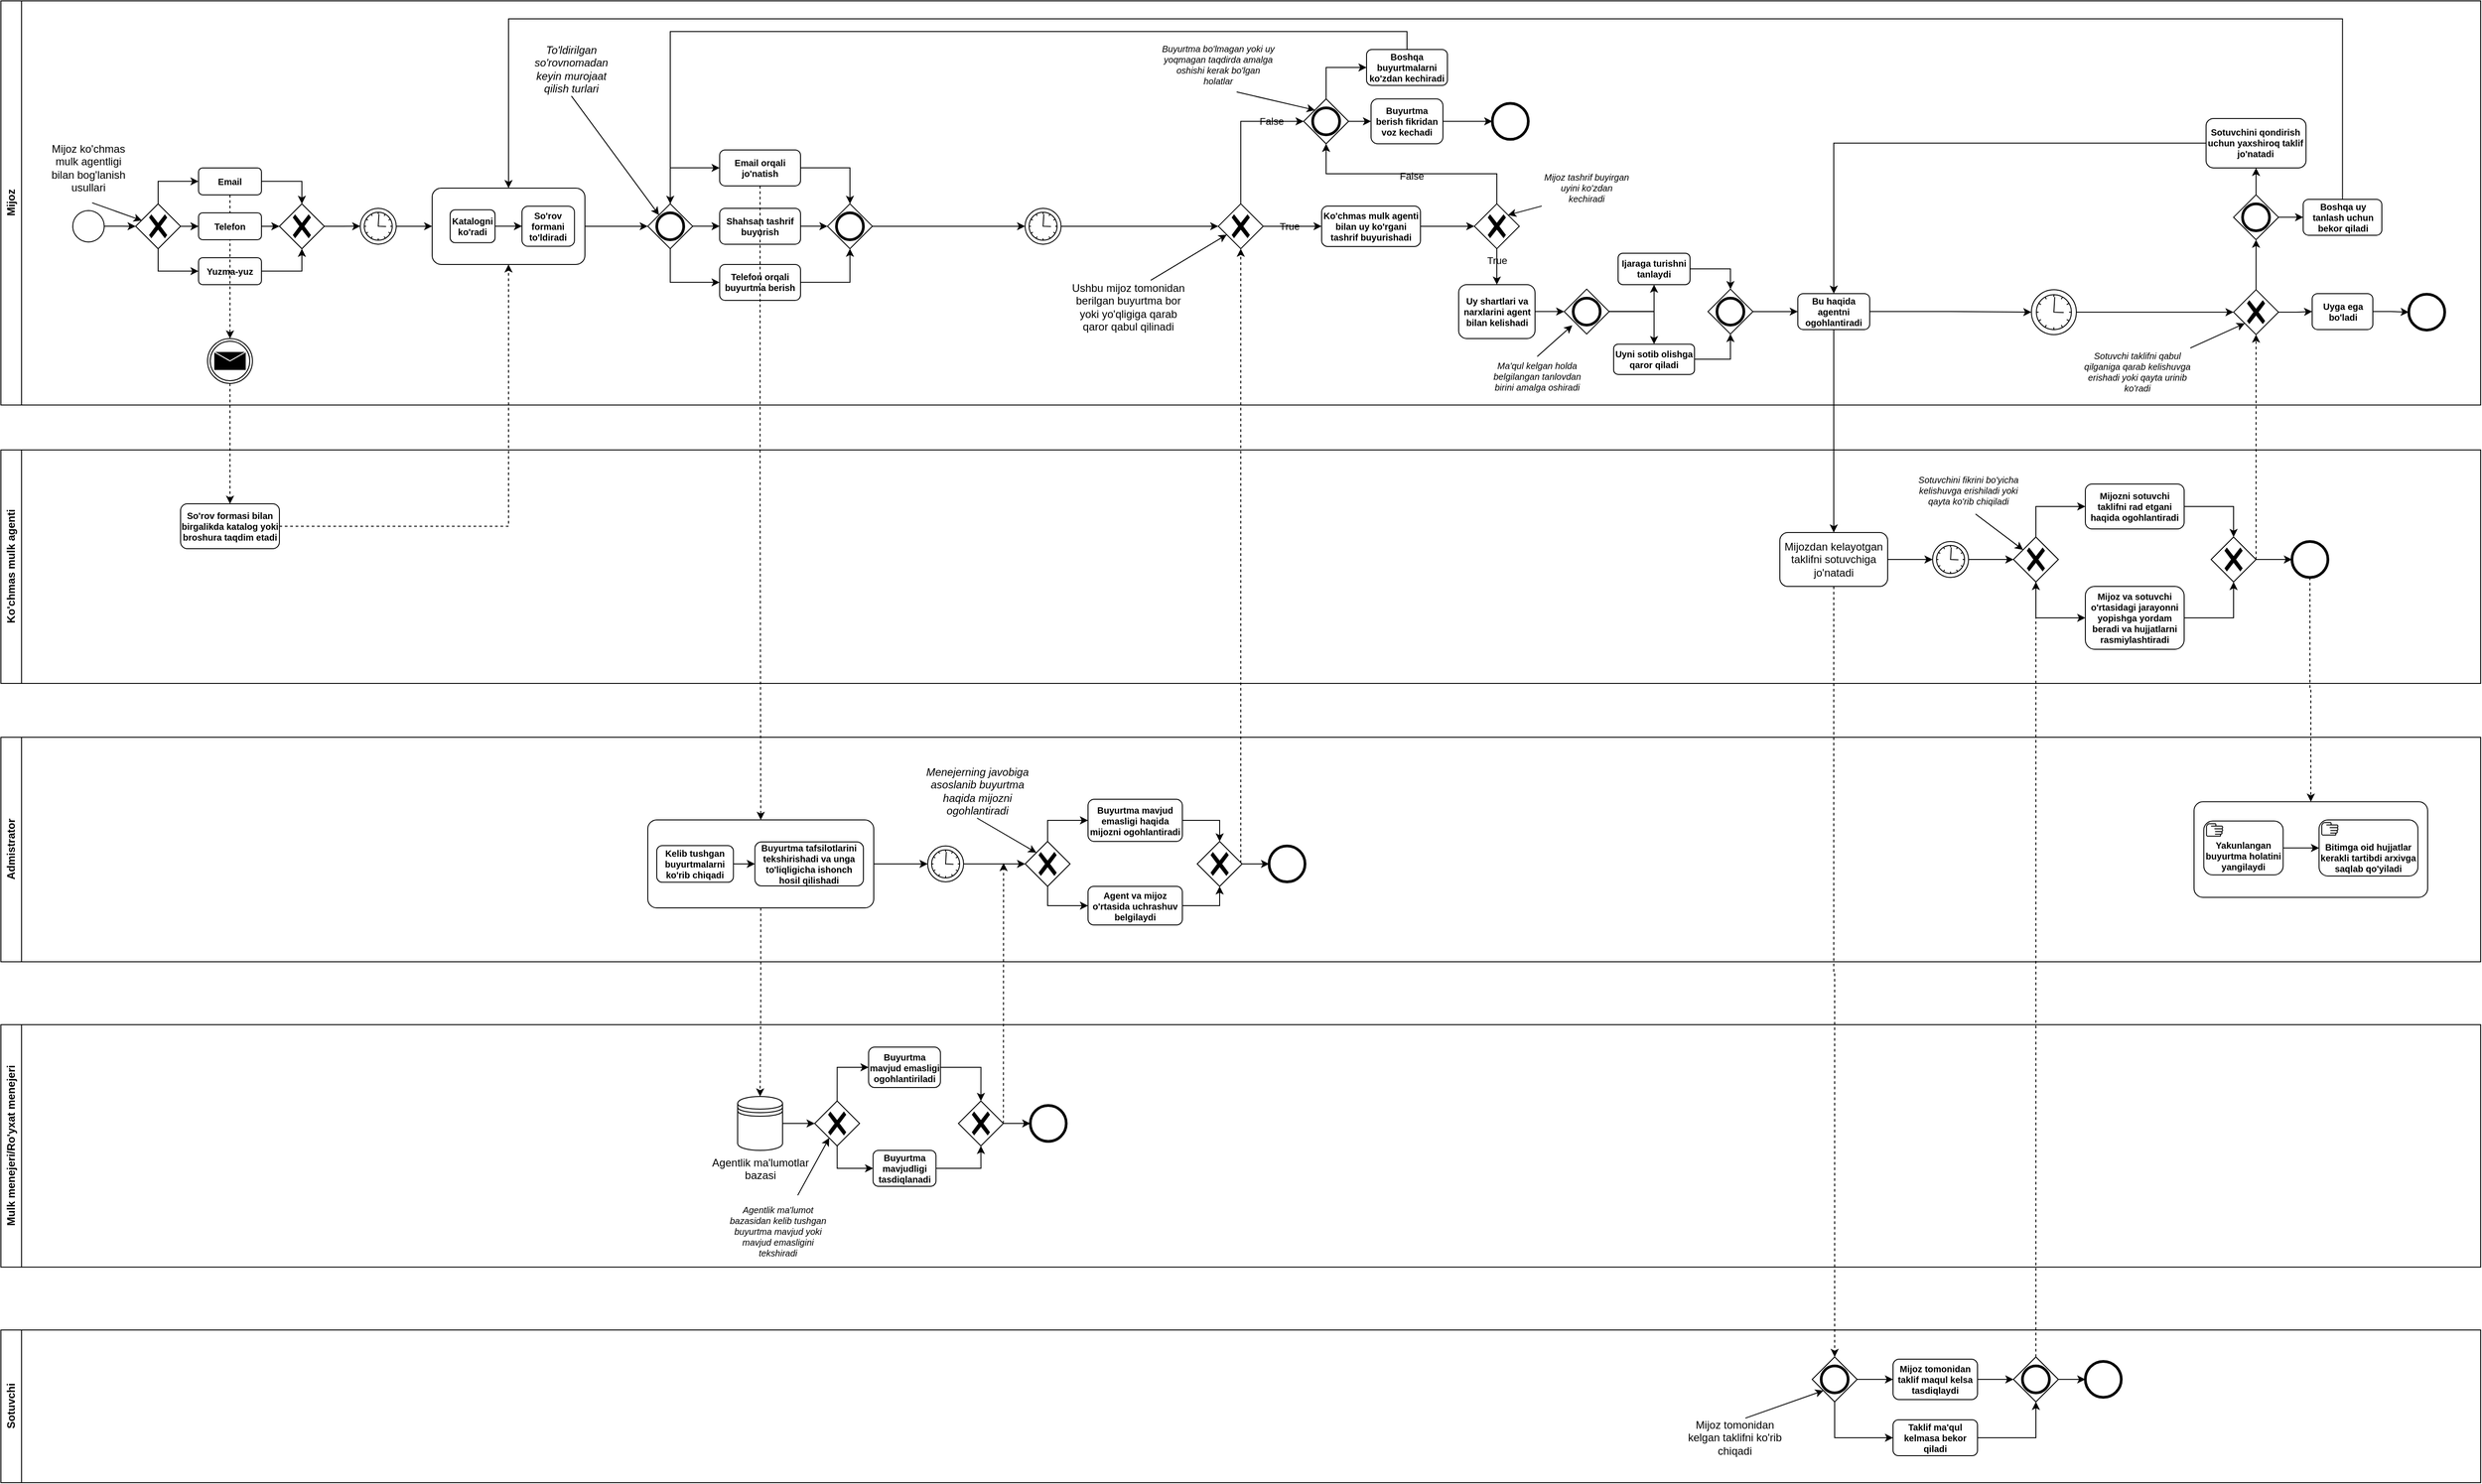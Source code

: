<mxfile version="24.4.13" type="device">
  <diagram name="Page-1" id="3avtDlejgWk-M5I16YSW">
    <mxGraphModel dx="2040" dy="2345" grid="1" gridSize="10" guides="1" tooltips="1" connect="1" arrows="1" fold="1" page="1" pageScale="1" pageWidth="850" pageHeight="1100" math="0" shadow="0">
      <root>
        <mxCell id="0" />
        <mxCell id="1" parent="0" />
        <mxCell id="Z0y6_w5RuqxUe4Yid5T_-1" value="Mijoz" style="swimlane;horizontal=0;whiteSpace=wrap;html=1;labelBackgroundColor=none;" vertex="1" parent="1">
          <mxGeometry x="40" y="-140" width="2760" height="450" as="geometry" />
        </mxCell>
        <mxCell id="Z0y6_w5RuqxUe4Yid5T_-2" value="" style="points=[[0.25,0,0],[0.5,0,0],[0.75,0,0],[1,0.25,0],[1,0.5,0],[1,0.75,0],[0.75,1,0],[0.5,1,0],[0.25,1,0],[0,0.75,0],[0,0.5,0],[0,0.25,0]];shape=mxgraph.bpmn.task;whiteSpace=wrap;rectStyle=rounded;size=10;html=1;container=1;expand=0;collapsible=0;taskMarker=abstract;labelBackgroundColor=none;" vertex="1" parent="Z0y6_w5RuqxUe4Yid5T_-1">
          <mxGeometry x="480" y="208.44" width="170" height="85" as="geometry" />
        </mxCell>
        <mxCell id="Z0y6_w5RuqxUe4Yid5T_-3" value="" style="edgeStyle=orthogonalEdgeStyle;rounded=0;orthogonalLoop=1;jettySize=auto;html=1;labelBackgroundColor=none;fontColor=default;" edge="1" parent="Z0y6_w5RuqxUe4Yid5T_-2" source="Z0y6_w5RuqxUe4Yid5T_-4" target="Z0y6_w5RuqxUe4Yid5T_-5">
          <mxGeometry relative="1" as="geometry" />
        </mxCell>
        <mxCell id="Z0y6_w5RuqxUe4Yid5T_-4" value="Katalogni ko&#39;radi" style="rounded=1;whiteSpace=wrap;html=1;verticalAlign=middle;labelBackgroundColor=none;fontSize=10;fontStyle=1;" vertex="1" parent="Z0y6_w5RuqxUe4Yid5T_-2">
          <mxGeometry x="20.01" y="24.19" width="50" height="36.61" as="geometry" />
        </mxCell>
        <mxCell id="Z0y6_w5RuqxUe4Yid5T_-5" value="So&#39;rov formani to&#39;ldiradi" style="rounded=1;verticalAlign=middle;labelBackgroundColor=none;fontSize=10;fontStyle=1;html=1;whiteSpace=wrap;" vertex="1" parent="Z0y6_w5RuqxUe4Yid5T_-2">
          <mxGeometry x="100" y="20.18" width="58.37" height="44.64" as="geometry" />
        </mxCell>
        <mxCell id="Z0y6_w5RuqxUe4Yid5T_-6" value="" style="ellipse;whiteSpace=wrap;html=1;aspect=fixed;labelBackgroundColor=none;" vertex="1" parent="Z0y6_w5RuqxUe4Yid5T_-1">
          <mxGeometry x="80" y="233.44" width="35" height="35" as="geometry" />
        </mxCell>
        <mxCell id="Z0y6_w5RuqxUe4Yid5T_-7" style="edgeStyle=orthogonalEdgeStyle;rounded=0;orthogonalLoop=1;jettySize=auto;html=1;entryX=0;entryY=0.5;entryDx=0;entryDy=0;entryPerimeter=0;labelBackgroundColor=none;fontColor=default;" edge="1" parent="Z0y6_w5RuqxUe4Yid5T_-1" source="Z0y6_w5RuqxUe4Yid5T_-6" target="Z0y6_w5RuqxUe4Yid5T_-96">
          <mxGeometry relative="1" as="geometry">
            <mxPoint x="150" y="250.94" as="targetPoint" />
          </mxGeometry>
        </mxCell>
        <mxCell id="Z0y6_w5RuqxUe4Yid5T_-8" value="" style="edgeStyle=orthogonalEdgeStyle;rounded=0;orthogonalLoop=1;jettySize=auto;html=1;entryX=0;entryY=0.5;entryDx=0;entryDy=0;exitX=0.5;exitY=0;exitDx=0;exitDy=0;exitPerimeter=0;labelBackgroundColor=none;fontColor=default;" edge="1" parent="Z0y6_w5RuqxUe4Yid5T_-1" source="Z0y6_w5RuqxUe4Yid5T_-96" target="Z0y6_w5RuqxUe4Yid5T_-10">
          <mxGeometry relative="1" as="geometry">
            <mxPoint x="175" y="225.94" as="sourcePoint" />
          </mxGeometry>
        </mxCell>
        <mxCell id="Z0y6_w5RuqxUe4Yid5T_-9" value="" style="edgeStyle=orthogonalEdgeStyle;rounded=0;orthogonalLoop=1;jettySize=auto;html=1;exitX=0.5;exitY=1;exitDx=0;exitDy=0;exitPerimeter=0;entryX=0;entryY=0.5;entryDx=0;entryDy=0;labelBackgroundColor=none;fontColor=default;" edge="1" parent="Z0y6_w5RuqxUe4Yid5T_-1" source="Z0y6_w5RuqxUe4Yid5T_-96" target="Z0y6_w5RuqxUe4Yid5T_-12">
          <mxGeometry relative="1" as="geometry">
            <mxPoint x="175" y="275.94" as="sourcePoint" />
          </mxGeometry>
        </mxCell>
        <mxCell id="Z0y6_w5RuqxUe4Yid5T_-10" value="Email" style="rounded=1;whiteSpace=wrap;html=1;verticalAlign=middle;labelBackgroundColor=none;fontSize=10;fontStyle=1;" vertex="1" parent="Z0y6_w5RuqxUe4Yid5T_-1">
          <mxGeometry x="220" y="185.94" width="70" height="30" as="geometry" />
        </mxCell>
        <mxCell id="Z0y6_w5RuqxUe4Yid5T_-11" style="edgeStyle=orthogonalEdgeStyle;rounded=0;orthogonalLoop=1;jettySize=auto;html=1;entryX=0.5;entryY=1;entryDx=0;entryDy=0;entryPerimeter=0;labelBackgroundColor=none;fontColor=default;" edge="1" parent="Z0y6_w5RuqxUe4Yid5T_-1" source="Z0y6_w5RuqxUe4Yid5T_-12" target="Z0y6_w5RuqxUe4Yid5T_-97">
          <mxGeometry relative="1" as="geometry">
            <mxPoint x="335" y="275.94" as="targetPoint" />
          </mxGeometry>
        </mxCell>
        <mxCell id="Z0y6_w5RuqxUe4Yid5T_-12" value="Yuzma-yuz" style="rounded=1;whiteSpace=wrap;html=1;verticalAlign=middle;labelBackgroundColor=none;fontSize=10;fontStyle=1;" vertex="1" parent="Z0y6_w5RuqxUe4Yid5T_-1">
          <mxGeometry x="220" y="285.94" width="70" height="30" as="geometry" />
        </mxCell>
        <mxCell id="Z0y6_w5RuqxUe4Yid5T_-13" value="Mijoz ko&#39;chmas mulk agentligi bilan bog&#39;lanish usullari" style="text;html=1;align=center;verticalAlign=middle;whiteSpace=wrap;rounded=0;labelBackgroundColor=none;" vertex="1" parent="Z0y6_w5RuqxUe4Yid5T_-1">
          <mxGeometry x="51.25" y="145.94" width="92.5" height="80" as="geometry" />
        </mxCell>
        <mxCell id="Z0y6_w5RuqxUe4Yid5T_-14" value="" style="endArrow=classic;html=1;rounded=0;exitX=0.544;exitY=0.986;exitDx=0;exitDy=0;exitPerimeter=0;entryX=0.137;entryY=0.371;entryDx=0;entryDy=0;entryPerimeter=0;labelBackgroundColor=none;fontColor=default;" edge="1" parent="Z0y6_w5RuqxUe4Yid5T_-1" source="Z0y6_w5RuqxUe4Yid5T_-13" target="Z0y6_w5RuqxUe4Yid5T_-96">
          <mxGeometry width="50" height="50" relative="1" as="geometry">
            <mxPoint x="110" y="260.94" as="sourcePoint" />
            <mxPoint x="156.56" y="244.38" as="targetPoint" />
          </mxGeometry>
        </mxCell>
        <mxCell id="Z0y6_w5RuqxUe4Yid5T_-15" value="" style="points=[[0.145,0.145,0],[0.5,0,0],[0.855,0.145,0],[1,0.5,0],[0.855,0.855,0],[0.5,1,0],[0.145,0.855,0],[0,0.5,0]];shape=mxgraph.bpmn.event;html=1;verticalLabelPosition=bottom;labelBackgroundColor=none;verticalAlign=top;align=center;perimeter=ellipsePerimeter;outlineConnect=0;aspect=fixed;outline=standard;symbol=timer;fillColor=none;" vertex="1" parent="Z0y6_w5RuqxUe4Yid5T_-1">
          <mxGeometry x="400" y="230.94" width="40" height="40" as="geometry" />
        </mxCell>
        <mxCell id="Z0y6_w5RuqxUe4Yid5T_-16" style="edgeStyle=orthogonalEdgeStyle;rounded=0;orthogonalLoop=1;jettySize=auto;html=1;entryX=0;entryY=0.5;entryDx=0;entryDy=0;entryPerimeter=0;labelBackgroundColor=none;fontColor=default;" edge="1" parent="Z0y6_w5RuqxUe4Yid5T_-1" source="Z0y6_w5RuqxUe4Yid5T_-15" target="Z0y6_w5RuqxUe4Yid5T_-2">
          <mxGeometry relative="1" as="geometry" />
        </mxCell>
        <mxCell id="Z0y6_w5RuqxUe4Yid5T_-17" value="" style="edgeStyle=orthogonalEdgeStyle;rounded=0;orthogonalLoop=1;jettySize=auto;html=1;exitX=0.5;exitY=0;exitDx=0;exitDy=0;exitPerimeter=0;entryX=0;entryY=0.5;entryDx=0;entryDy=0;labelBackgroundColor=none;fontColor=default;" edge="1" parent="Z0y6_w5RuqxUe4Yid5T_-1" source="Z0y6_w5RuqxUe4Yid5T_-20" target="Z0y6_w5RuqxUe4Yid5T_-22">
          <mxGeometry relative="1" as="geometry" />
        </mxCell>
        <mxCell id="Z0y6_w5RuqxUe4Yid5T_-18" value="" style="edgeStyle=orthogonalEdgeStyle;rounded=0;orthogonalLoop=1;jettySize=auto;html=1;labelBackgroundColor=none;fontColor=default;" edge="1" parent="Z0y6_w5RuqxUe4Yid5T_-1" source="Z0y6_w5RuqxUe4Yid5T_-20" target="Z0y6_w5RuqxUe4Yid5T_-23">
          <mxGeometry relative="1" as="geometry" />
        </mxCell>
        <mxCell id="Z0y6_w5RuqxUe4Yid5T_-19" value="" style="edgeStyle=orthogonalEdgeStyle;rounded=0;orthogonalLoop=1;jettySize=auto;html=1;exitX=0.5;exitY=1;exitDx=0;exitDy=0;exitPerimeter=0;entryX=0;entryY=0.5;entryDx=0;entryDy=0;labelBackgroundColor=none;fontColor=default;" edge="1" parent="Z0y6_w5RuqxUe4Yid5T_-1" source="Z0y6_w5RuqxUe4Yid5T_-20" target="Z0y6_w5RuqxUe4Yid5T_-24">
          <mxGeometry relative="1" as="geometry" />
        </mxCell>
        <mxCell id="Z0y6_w5RuqxUe4Yid5T_-20" value="" style="points=[[0.25,0.25,0],[0.5,0,0],[0.75,0.25,0],[1,0.5,0],[0.75,0.75,0],[0.5,1,0],[0.25,0.75,0],[0,0.5,0]];shape=mxgraph.bpmn.gateway2;html=1;verticalLabelPosition=bottom;labelBackgroundColor=none;verticalAlign=top;align=center;perimeter=rhombusPerimeter;outlineConnect=0;outline=end;symbol=general;fillColor=none;" vertex="1" parent="Z0y6_w5RuqxUe4Yid5T_-1">
          <mxGeometry x="720" y="225.94" width="50" height="50" as="geometry" />
        </mxCell>
        <mxCell id="Z0y6_w5RuqxUe4Yid5T_-21" style="edgeStyle=orthogonalEdgeStyle;rounded=0;orthogonalLoop=1;jettySize=auto;html=1;entryX=0;entryY=0.5;entryDx=0;entryDy=0;entryPerimeter=0;labelBackgroundColor=none;fontColor=default;" edge="1" parent="Z0y6_w5RuqxUe4Yid5T_-1" source="Z0y6_w5RuqxUe4Yid5T_-2" target="Z0y6_w5RuqxUe4Yid5T_-20">
          <mxGeometry relative="1" as="geometry" />
        </mxCell>
        <mxCell id="Z0y6_w5RuqxUe4Yid5T_-22" value="Email orqali jo&#39;natish" style="rounded=1;whiteSpace=wrap;html=1;verticalAlign=middle;labelBackgroundColor=none;fontSize=10;fontStyle=1;" vertex="1" parent="Z0y6_w5RuqxUe4Yid5T_-1">
          <mxGeometry x="800" y="165.94" width="90" height="40" as="geometry" />
        </mxCell>
        <mxCell id="Z0y6_w5RuqxUe4Yid5T_-23" value="Shahsan tashrif buyurish" style="rounded=1;whiteSpace=wrap;html=1;verticalAlign=middle;labelBackgroundColor=none;fontSize=10;fontStyle=1;" vertex="1" parent="Z0y6_w5RuqxUe4Yid5T_-1">
          <mxGeometry x="800" y="230.94" width="90" height="40" as="geometry" />
        </mxCell>
        <mxCell id="Z0y6_w5RuqxUe4Yid5T_-24" value="Telefon orqali buyurtma berish" style="rounded=1;whiteSpace=wrap;html=1;verticalAlign=middle;labelBackgroundColor=none;fontSize=10;fontStyle=1;" vertex="1" parent="Z0y6_w5RuqxUe4Yid5T_-1">
          <mxGeometry x="800" y="293.44" width="90" height="40" as="geometry" />
        </mxCell>
        <mxCell id="Z0y6_w5RuqxUe4Yid5T_-25" value="To&#39;ldirilgan so&#39;rovnomadan keyin murojaat qilish turlari" style="text;align=center;verticalAlign=middle;rounded=0;whiteSpace=wrap;fontStyle=2;labelBackgroundColor=none;" vertex="1" parent="Z0y6_w5RuqxUe4Yid5T_-1">
          <mxGeometry x="590" y="45.94" width="90" height="60" as="geometry" />
        </mxCell>
        <mxCell id="Z0y6_w5RuqxUe4Yid5T_-26" value="" style="endArrow=classic;html=1;rounded=0;exitX=0.5;exitY=1;exitDx=0;exitDy=0;entryX=0.25;entryY=0.25;entryDx=0;entryDy=0;entryPerimeter=0;labelBackgroundColor=none;fontColor=default;" edge="1" parent="Z0y6_w5RuqxUe4Yid5T_-1" source="Z0y6_w5RuqxUe4Yid5T_-25" target="Z0y6_w5RuqxUe4Yid5T_-20">
          <mxGeometry width="50" height="50" relative="1" as="geometry">
            <mxPoint x="900" y="240.94" as="sourcePoint" />
            <mxPoint x="920" y="255.94" as="targetPoint" />
          </mxGeometry>
        </mxCell>
        <mxCell id="Z0y6_w5RuqxUe4Yid5T_-27" value="" style="points=[[0.25,0.25,0],[0.5,0,0],[0.75,0.25,0],[1,0.5,0],[0.75,0.75,0],[0.5,1,0],[0.25,0.75,0],[0,0.5,0]];shape=mxgraph.bpmn.gateway2;html=1;verticalLabelPosition=bottom;labelBackgroundColor=none;verticalAlign=top;align=center;perimeter=rhombusPerimeter;outlineConnect=0;outline=end;symbol=general;fillColor=none;" vertex="1" parent="Z0y6_w5RuqxUe4Yid5T_-1">
          <mxGeometry x="920" y="225.94" width="50" height="50" as="geometry" />
        </mxCell>
        <mxCell id="Z0y6_w5RuqxUe4Yid5T_-28" style="edgeStyle=orthogonalEdgeStyle;rounded=0;orthogonalLoop=1;jettySize=auto;html=1;entryX=0.5;entryY=0;entryDx=0;entryDy=0;entryPerimeter=0;labelBackgroundColor=none;fontColor=default;" edge="1" parent="Z0y6_w5RuqxUe4Yid5T_-1" source="Z0y6_w5RuqxUe4Yid5T_-22" target="Z0y6_w5RuqxUe4Yid5T_-27">
          <mxGeometry relative="1" as="geometry" />
        </mxCell>
        <mxCell id="Z0y6_w5RuqxUe4Yid5T_-29" style="edgeStyle=orthogonalEdgeStyle;rounded=0;orthogonalLoop=1;jettySize=auto;html=1;entryX=0;entryY=0.5;entryDx=0;entryDy=0;entryPerimeter=0;labelBackgroundColor=none;fontColor=default;" edge="1" parent="Z0y6_w5RuqxUe4Yid5T_-1" source="Z0y6_w5RuqxUe4Yid5T_-23" target="Z0y6_w5RuqxUe4Yid5T_-27">
          <mxGeometry relative="1" as="geometry" />
        </mxCell>
        <mxCell id="Z0y6_w5RuqxUe4Yid5T_-30" style="edgeStyle=orthogonalEdgeStyle;rounded=0;orthogonalLoop=1;jettySize=auto;html=1;entryX=0.5;entryY=1;entryDx=0;entryDy=0;entryPerimeter=0;labelBackgroundColor=none;fontColor=default;" edge="1" parent="Z0y6_w5RuqxUe4Yid5T_-1" source="Z0y6_w5RuqxUe4Yid5T_-24" target="Z0y6_w5RuqxUe4Yid5T_-27">
          <mxGeometry relative="1" as="geometry" />
        </mxCell>
        <mxCell id="Z0y6_w5RuqxUe4Yid5T_-31" style="edgeStyle=orthogonalEdgeStyle;rounded=0;orthogonalLoop=1;jettySize=auto;html=1;labelBackgroundColor=none;fontColor=default;" edge="1" parent="Z0y6_w5RuqxUe4Yid5T_-1" source="Z0y6_w5RuqxUe4Yid5T_-32" target="Z0y6_w5RuqxUe4Yid5T_-38">
          <mxGeometry relative="1" as="geometry" />
        </mxCell>
        <mxCell id="Z0y6_w5RuqxUe4Yid5T_-32" value="" style="points=[[0.145,0.145,0],[0.5,0,0],[0.855,0.145,0],[1,0.5,0],[0.855,0.855,0],[0.5,1,0],[0.145,0.855,0],[0,0.5,0]];shape=mxgraph.bpmn.event;html=1;verticalLabelPosition=bottom;labelBackgroundColor=none;verticalAlign=top;align=center;perimeter=ellipsePerimeter;outlineConnect=0;aspect=fixed;outline=standard;symbol=timer;fillColor=none;" vertex="1" parent="Z0y6_w5RuqxUe4Yid5T_-1">
          <mxGeometry x="1140" y="230.94" width="40" height="40" as="geometry" />
        </mxCell>
        <mxCell id="Z0y6_w5RuqxUe4Yid5T_-33" style="edgeStyle=orthogonalEdgeStyle;rounded=0;orthogonalLoop=1;jettySize=auto;html=1;entryX=0;entryY=0.5;entryDx=0;entryDy=0;entryPerimeter=0;labelBackgroundColor=none;fontColor=default;" edge="1" parent="Z0y6_w5RuqxUe4Yid5T_-1" source="Z0y6_w5RuqxUe4Yid5T_-27" target="Z0y6_w5RuqxUe4Yid5T_-32">
          <mxGeometry relative="1" as="geometry" />
        </mxCell>
        <mxCell id="Z0y6_w5RuqxUe4Yid5T_-34" value="" style="edgeStyle=orthogonalEdgeStyle;rounded=0;orthogonalLoop=1;jettySize=auto;html=1;exitX=0.5;exitY=0;exitDx=0;exitDy=0;exitPerimeter=0;entryX=0;entryY=0.5;entryDx=0;entryDy=0;entryPerimeter=0;labelBackgroundColor=none;fontColor=default;" edge="1" parent="Z0y6_w5RuqxUe4Yid5T_-1" source="Z0y6_w5RuqxUe4Yid5T_-38" target="Z0y6_w5RuqxUe4Yid5T_-73">
          <mxGeometry relative="1" as="geometry">
            <mxPoint x="1650" y="215.94" as="targetPoint" />
          </mxGeometry>
        </mxCell>
        <mxCell id="Z0y6_w5RuqxUe4Yid5T_-35" value="False" style="edgeLabel;html=1;align=center;verticalAlign=middle;resizable=0;points=[];labelBackgroundColor=none;" vertex="1" connectable="0" parent="Z0y6_w5RuqxUe4Yid5T_-34">
          <mxGeometry x="0.558" relative="1" as="geometry">
            <mxPoint as="offset" />
          </mxGeometry>
        </mxCell>
        <mxCell id="Z0y6_w5RuqxUe4Yid5T_-36" value="" style="edgeStyle=orthogonalEdgeStyle;rounded=0;orthogonalLoop=1;jettySize=auto;html=1;labelBackgroundColor=none;fontColor=default;" edge="1" parent="Z0y6_w5RuqxUe4Yid5T_-1" source="Z0y6_w5RuqxUe4Yid5T_-38" target="Z0y6_w5RuqxUe4Yid5T_-39">
          <mxGeometry relative="1" as="geometry" />
        </mxCell>
        <mxCell id="Z0y6_w5RuqxUe4Yid5T_-37" value="True" style="edgeLabel;html=1;align=center;verticalAlign=middle;resizable=0;points=[];labelBackgroundColor=none;" vertex="1" connectable="0" parent="Z0y6_w5RuqxUe4Yid5T_-36">
          <mxGeometry x="-0.103" relative="1" as="geometry">
            <mxPoint as="offset" />
          </mxGeometry>
        </mxCell>
        <mxCell id="Z0y6_w5RuqxUe4Yid5T_-38" value="" style="points=[[0.25,0.25,0],[0.5,0,0],[0.75,0.25,0],[1,0.5,0],[0.75,0.75,0],[0.5,1,0],[0.25,0.75,0],[0,0.5,0]];shape=mxgraph.bpmn.gateway2;html=1;verticalLabelPosition=bottom;labelBackgroundColor=none;verticalAlign=top;align=center;perimeter=rhombusPerimeter;outlineConnect=0;outline=none;symbol=none;gwType=exclusive;fillColor=none;" vertex="1" parent="Z0y6_w5RuqxUe4Yid5T_-1">
          <mxGeometry x="1355" y="225.94" width="50" height="50" as="geometry" />
        </mxCell>
        <mxCell id="Z0y6_w5RuqxUe4Yid5T_-39" value="Ko&#39;chmas mulk agenti bilan uy ko&#39;rgani tashrif buyurishadi" style="rounded=1;whiteSpace=wrap;html=1;verticalAlign=middle;labelBackgroundColor=none;fontSize=10;fontStyle=1;" vertex="1" parent="Z0y6_w5RuqxUe4Yid5T_-1">
          <mxGeometry x="1470" y="228.44" width="110" height="45" as="geometry" />
        </mxCell>
        <mxCell id="Z0y6_w5RuqxUe4Yid5T_-40" value="" style="edgeStyle=orthogonalEdgeStyle;rounded=0;orthogonalLoop=1;jettySize=auto;html=1;labelBackgroundColor=none;fontColor=default;" edge="1" parent="Z0y6_w5RuqxUe4Yid5T_-1" source="Z0y6_w5RuqxUe4Yid5T_-42" target="Z0y6_w5RuqxUe4Yid5T_-44">
          <mxGeometry relative="1" as="geometry" />
        </mxCell>
        <mxCell id="Z0y6_w5RuqxUe4Yid5T_-41" value="True" style="edgeLabel;html=1;align=center;verticalAlign=middle;resizable=0;points=[];labelBackgroundColor=none;" vertex="1" connectable="0" parent="Z0y6_w5RuqxUe4Yid5T_-40">
          <mxGeometry x="-0.34" relative="1" as="geometry">
            <mxPoint as="offset" />
          </mxGeometry>
        </mxCell>
        <mxCell id="Z0y6_w5RuqxUe4Yid5T_-42" value="" style="points=[[0.25,0.25,0],[0.5,0,0],[0.75,0.25,0],[1,0.5,0],[0.75,0.75,0],[0.5,1,0],[0.25,0.75,0],[0,0.5,0]];shape=mxgraph.bpmn.gateway2;html=1;verticalLabelPosition=bottom;labelBackgroundColor=none;verticalAlign=top;align=center;perimeter=rhombusPerimeter;outlineConnect=0;outline=none;symbol=none;gwType=exclusive;fillColor=none;" vertex="1" parent="Z0y6_w5RuqxUe4Yid5T_-1">
          <mxGeometry x="1640" y="225.94" width="50" height="50" as="geometry" />
        </mxCell>
        <mxCell id="Z0y6_w5RuqxUe4Yid5T_-43" style="edgeStyle=orthogonalEdgeStyle;rounded=0;orthogonalLoop=1;jettySize=auto;html=1;entryX=0;entryY=0.5;entryDx=0;entryDy=0;entryPerimeter=0;labelBackgroundColor=none;fontColor=default;" edge="1" parent="Z0y6_w5RuqxUe4Yid5T_-1" source="Z0y6_w5RuqxUe4Yid5T_-39" target="Z0y6_w5RuqxUe4Yid5T_-42">
          <mxGeometry relative="1" as="geometry" />
        </mxCell>
        <mxCell id="Z0y6_w5RuqxUe4Yid5T_-44" value="Uy shartlari va narxlarini agent bilan kelishadi" style="rounded=1;whiteSpace=wrap;html=1;verticalAlign=middle;labelBackgroundColor=none;fontSize=10;fontStyle=1;" vertex="1" parent="Z0y6_w5RuqxUe4Yid5T_-1">
          <mxGeometry x="1622.5" y="315.94" width="85" height="60" as="geometry" />
        </mxCell>
        <mxCell id="Z0y6_w5RuqxUe4Yid5T_-45" value="" style="edgeStyle=orthogonalEdgeStyle;rounded=0;orthogonalLoop=1;jettySize=auto;html=1;labelBackgroundColor=none;fontColor=default;" edge="1" parent="Z0y6_w5RuqxUe4Yid5T_-1" source="Z0y6_w5RuqxUe4Yid5T_-47" target="Z0y6_w5RuqxUe4Yid5T_-49">
          <mxGeometry relative="1" as="geometry" />
        </mxCell>
        <mxCell id="Z0y6_w5RuqxUe4Yid5T_-46" value="" style="edgeStyle=orthogonalEdgeStyle;rounded=0;orthogonalLoop=1;jettySize=auto;html=1;labelBackgroundColor=none;fontColor=default;" edge="1" parent="Z0y6_w5RuqxUe4Yid5T_-1" source="Z0y6_w5RuqxUe4Yid5T_-47" target="Z0y6_w5RuqxUe4Yid5T_-50">
          <mxGeometry relative="1" as="geometry" />
        </mxCell>
        <mxCell id="Z0y6_w5RuqxUe4Yid5T_-47" value="" style="points=[[0.25,0.25,0],[0.5,0,0],[0.75,0.25,0],[1,0.5,0],[0.75,0.75,0],[0.5,1,0],[0.25,0.75,0],[0,0.5,0]];shape=mxgraph.bpmn.gateway2;html=1;verticalLabelPosition=bottom;labelBackgroundColor=none;verticalAlign=top;align=center;perimeter=rhombusPerimeter;outlineConnect=0;outline=end;symbol=general;fillColor=none;" vertex="1" parent="Z0y6_w5RuqxUe4Yid5T_-1">
          <mxGeometry x="1740" y="320.94" width="50" height="50" as="geometry" />
        </mxCell>
        <mxCell id="Z0y6_w5RuqxUe4Yid5T_-48" style="edgeStyle=orthogonalEdgeStyle;rounded=0;orthogonalLoop=1;jettySize=auto;html=1;entryX=0;entryY=0.5;entryDx=0;entryDy=0;entryPerimeter=0;labelBackgroundColor=none;fontColor=default;" edge="1" parent="Z0y6_w5RuqxUe4Yid5T_-1" source="Z0y6_w5RuqxUe4Yid5T_-44" target="Z0y6_w5RuqxUe4Yid5T_-47">
          <mxGeometry relative="1" as="geometry" />
        </mxCell>
        <mxCell id="Z0y6_w5RuqxUe4Yid5T_-49" value="Ijaraga turishni&lt;div style=&quot;font-size: 10px;&quot;&gt;tanlaydi&lt;/div&gt;" style="rounded=1;whiteSpace=wrap;html=1;verticalAlign=middle;labelBackgroundColor=none;fontSize=10;fontStyle=1;" vertex="1" parent="Z0y6_w5RuqxUe4Yid5T_-1">
          <mxGeometry x="1800" y="280.94" width="80" height="35" as="geometry" />
        </mxCell>
        <mxCell id="Z0y6_w5RuqxUe4Yid5T_-50" value="Uyni sotib olishga qaror qiladi" style="rounded=1;whiteSpace=wrap;html=1;verticalAlign=middle;labelBackgroundColor=none;fontSize=10;fontStyle=1;" vertex="1" parent="Z0y6_w5RuqxUe4Yid5T_-1">
          <mxGeometry x="1795" y="382.2" width="90" height="33.74" as="geometry" />
        </mxCell>
        <mxCell id="Z0y6_w5RuqxUe4Yid5T_-51" value="" style="edgeStyle=orthogonalEdgeStyle;rounded=0;orthogonalLoop=1;jettySize=auto;html=1;labelBackgroundColor=none;fontColor=default;" edge="1" parent="Z0y6_w5RuqxUe4Yid5T_-1" source="Z0y6_w5RuqxUe4Yid5T_-52" target="Z0y6_w5RuqxUe4Yid5T_-55">
          <mxGeometry relative="1" as="geometry" />
        </mxCell>
        <mxCell id="Z0y6_w5RuqxUe4Yid5T_-52" value="" style="points=[[0.25,0.25,0],[0.5,0,0],[0.75,0.25,0],[1,0.5,0],[0.75,0.75,0],[0.5,1,0],[0.25,0.75,0],[0,0.5,0]];shape=mxgraph.bpmn.gateway2;html=1;verticalLabelPosition=bottom;labelBackgroundColor=none;verticalAlign=top;align=center;perimeter=rhombusPerimeter;outlineConnect=0;outline=end;symbol=general;fillColor=none;" vertex="1" parent="Z0y6_w5RuqxUe4Yid5T_-1">
          <mxGeometry x="1900" y="320.94" width="50" height="50" as="geometry" />
        </mxCell>
        <mxCell id="Z0y6_w5RuqxUe4Yid5T_-53" style="edgeStyle=orthogonalEdgeStyle;rounded=0;orthogonalLoop=1;jettySize=auto;html=1;entryX=0.5;entryY=0;entryDx=0;entryDy=0;entryPerimeter=0;labelBackgroundColor=none;fontColor=default;" edge="1" parent="Z0y6_w5RuqxUe4Yid5T_-1" source="Z0y6_w5RuqxUe4Yid5T_-49" target="Z0y6_w5RuqxUe4Yid5T_-52">
          <mxGeometry relative="1" as="geometry" />
        </mxCell>
        <mxCell id="Z0y6_w5RuqxUe4Yid5T_-54" style="edgeStyle=orthogonalEdgeStyle;rounded=0;orthogonalLoop=1;jettySize=auto;html=1;entryX=0.5;entryY=1;entryDx=0;entryDy=0;entryPerimeter=0;labelBackgroundColor=none;fontColor=default;" edge="1" parent="Z0y6_w5RuqxUe4Yid5T_-1" source="Z0y6_w5RuqxUe4Yid5T_-50" target="Z0y6_w5RuqxUe4Yid5T_-52">
          <mxGeometry relative="1" as="geometry" />
        </mxCell>
        <mxCell id="Z0y6_w5RuqxUe4Yid5T_-55" value="Bu haqida agentni ogohlantiradi" style="rounded=1;whiteSpace=wrap;html=1;verticalAlign=middle;labelBackgroundColor=none;fontSize=10;fontStyle=1;" vertex="1" parent="Z0y6_w5RuqxUe4Yid5T_-1">
          <mxGeometry x="2000" y="325.94" width="80" height="40" as="geometry" />
        </mxCell>
        <mxCell id="Z0y6_w5RuqxUe4Yid5T_-56" value="" style="points=[[0.145,0.145,0],[0.5,0,0],[0.855,0.145,0],[1,0.5,0],[0.855,0.855,0],[0.5,1,0],[0.145,0.855,0],[0,0.5,0]];shape=mxgraph.bpmn.event;html=1;verticalLabelPosition=bottom;labelBackgroundColor=none;verticalAlign=top;align=center;perimeter=ellipsePerimeter;outlineConnect=0;aspect=fixed;outline=standard;symbol=timer;fillColor=none;" vertex="1" parent="Z0y6_w5RuqxUe4Yid5T_-1">
          <mxGeometry x="2260" y="321.57" width="50" height="50" as="geometry" />
        </mxCell>
        <mxCell id="Z0y6_w5RuqxUe4Yid5T_-57" style="edgeStyle=orthogonalEdgeStyle;rounded=0;orthogonalLoop=1;jettySize=auto;html=1;entryX=0;entryY=0.5;entryDx=0;entryDy=0;entryPerimeter=0;labelBackgroundColor=none;fontColor=default;" edge="1" parent="Z0y6_w5RuqxUe4Yid5T_-1" source="Z0y6_w5RuqxUe4Yid5T_-55" target="Z0y6_w5RuqxUe4Yid5T_-56">
          <mxGeometry relative="1" as="geometry" />
        </mxCell>
        <mxCell id="Z0y6_w5RuqxUe4Yid5T_-58" value="" style="edgeStyle=orthogonalEdgeStyle;rounded=0;orthogonalLoop=1;jettySize=auto;html=1;labelBackgroundColor=none;fontColor=default;" edge="1" parent="Z0y6_w5RuqxUe4Yid5T_-1" source="Z0y6_w5RuqxUe4Yid5T_-60" target="Z0y6_w5RuqxUe4Yid5T_-63">
          <mxGeometry relative="1" as="geometry" />
        </mxCell>
        <mxCell id="Z0y6_w5RuqxUe4Yid5T_-59" value="" style="edgeStyle=orthogonalEdgeStyle;rounded=0;orthogonalLoop=1;jettySize=auto;html=1;entryX=0.5;entryY=1;entryDx=0;entryDy=0;entryPerimeter=0;labelBackgroundColor=none;fontColor=default;" edge="1" parent="Z0y6_w5RuqxUe4Yid5T_-1" source="Z0y6_w5RuqxUe4Yid5T_-60" target="Z0y6_w5RuqxUe4Yid5T_-67">
          <mxGeometry relative="1" as="geometry">
            <mxPoint x="2501.25" y="255.94" as="targetPoint" />
          </mxGeometry>
        </mxCell>
        <mxCell id="Z0y6_w5RuqxUe4Yid5T_-60" value="" style="points=[[0.25,0.25,0],[0.5,0,0],[0.75,0.25,0],[1,0.5,0],[0.75,0.75,0],[0.5,1,0],[0.25,0.75,0],[0,0.5,0]];shape=mxgraph.bpmn.gateway2;html=1;verticalLabelPosition=bottom;labelBackgroundColor=none;verticalAlign=top;align=center;perimeter=rhombusPerimeter;outlineConnect=0;outline=none;symbol=none;gwType=exclusive;fillColor=none;" vertex="1" parent="Z0y6_w5RuqxUe4Yid5T_-1">
          <mxGeometry x="2485" y="321.57" width="50" height="50" as="geometry" />
        </mxCell>
        <mxCell id="Z0y6_w5RuqxUe4Yid5T_-61" style="edgeStyle=orthogonalEdgeStyle;rounded=0;orthogonalLoop=1;jettySize=auto;html=1;entryX=0;entryY=0.5;entryDx=0;entryDy=0;entryPerimeter=0;labelBackgroundColor=none;fontColor=default;" edge="1" parent="Z0y6_w5RuqxUe4Yid5T_-1" source="Z0y6_w5RuqxUe4Yid5T_-56" target="Z0y6_w5RuqxUe4Yid5T_-60">
          <mxGeometry relative="1" as="geometry" />
        </mxCell>
        <mxCell id="Z0y6_w5RuqxUe4Yid5T_-62" value="" style="edgeStyle=orthogonalEdgeStyle;rounded=0;orthogonalLoop=1;jettySize=auto;html=1;labelBackgroundColor=none;fontColor=default;" edge="1" parent="Z0y6_w5RuqxUe4Yid5T_-1" source="Z0y6_w5RuqxUe4Yid5T_-63" target="Z0y6_w5RuqxUe4Yid5T_-64">
          <mxGeometry relative="1" as="geometry" />
        </mxCell>
        <mxCell id="Z0y6_w5RuqxUe4Yid5T_-63" value="Uyga ega bo&#39;ladi" style="rounded=1;whiteSpace=wrap;html=1;verticalAlign=middle;labelBackgroundColor=none;fontSize=10;fontStyle=1;" vertex="1" parent="Z0y6_w5RuqxUe4Yid5T_-1">
          <mxGeometry x="2572.5" y="325.94" width="67.5" height="40" as="geometry" />
        </mxCell>
        <mxCell id="Z0y6_w5RuqxUe4Yid5T_-64" value="" style="ellipse;whiteSpace=wrap;html=1;rounded=1;labelBackgroundColor=none;strokeWidth=3;" vertex="1" parent="Z0y6_w5RuqxUe4Yid5T_-1">
          <mxGeometry x="2680" y="326.57" width="40" height="40" as="geometry" />
        </mxCell>
        <mxCell id="Z0y6_w5RuqxUe4Yid5T_-65" value="" style="edgeStyle=orthogonalEdgeStyle;rounded=0;orthogonalLoop=1;jettySize=auto;html=1;labelBackgroundColor=none;fontColor=default;" edge="1" parent="Z0y6_w5RuqxUe4Yid5T_-1" source="Z0y6_w5RuqxUe4Yid5T_-67" target="Z0y6_w5RuqxUe4Yid5T_-68">
          <mxGeometry relative="1" as="geometry" />
        </mxCell>
        <mxCell id="Z0y6_w5RuqxUe4Yid5T_-66" value="" style="edgeStyle=orthogonalEdgeStyle;rounded=0;orthogonalLoop=1;jettySize=auto;html=1;labelBackgroundColor=none;fontColor=default;" edge="1" parent="Z0y6_w5RuqxUe4Yid5T_-1" source="Z0y6_w5RuqxUe4Yid5T_-67" target="Z0y6_w5RuqxUe4Yid5T_-70">
          <mxGeometry relative="1" as="geometry" />
        </mxCell>
        <mxCell id="Z0y6_w5RuqxUe4Yid5T_-67" value="" style="points=[[0.25,0.25,0],[0.5,0,0],[0.75,0.25,0],[1,0.5,0],[0.75,0.75,0],[0.5,1,0],[0.25,0.75,0],[0,0.5,0]];shape=mxgraph.bpmn.gateway2;html=1;verticalLabelPosition=bottom;labelBackgroundColor=none;verticalAlign=top;align=center;perimeter=rhombusPerimeter;outlineConnect=0;outline=end;symbol=general;fillColor=none;" vertex="1" parent="Z0y6_w5RuqxUe4Yid5T_-1">
          <mxGeometry x="2485" y="215.94" width="50" height="50" as="geometry" />
        </mxCell>
        <mxCell id="Z0y6_w5RuqxUe4Yid5T_-68" value="Boshqa uy tanlash uchun bekor qiladi" style="rounded=1;whiteSpace=wrap;html=1;verticalAlign=middle;labelBackgroundColor=none;fontSize=10;fontStyle=1;" vertex="1" parent="Z0y6_w5RuqxUe4Yid5T_-1">
          <mxGeometry x="2562.5" y="220.94" width="87.5" height="40" as="geometry" />
        </mxCell>
        <mxCell id="Z0y6_w5RuqxUe4Yid5T_-69" style="edgeStyle=orthogonalEdgeStyle;rounded=0;orthogonalLoop=1;jettySize=auto;html=1;entryX=0.5;entryY=0;entryDx=0;entryDy=0;labelBackgroundColor=none;fontColor=default;" edge="1" parent="Z0y6_w5RuqxUe4Yid5T_-1" source="Z0y6_w5RuqxUe4Yid5T_-70" target="Z0y6_w5RuqxUe4Yid5T_-55">
          <mxGeometry relative="1" as="geometry" />
        </mxCell>
        <mxCell id="Z0y6_w5RuqxUe4Yid5T_-70" value="Sotuvchini qondirish uchun yaxshiroq taklif jo&#39;natadi" style="rounded=1;whiteSpace=wrap;html=1;verticalAlign=middle;labelBackgroundColor=none;fontSize=10;fontStyle=1;" vertex="1" parent="Z0y6_w5RuqxUe4Yid5T_-1">
          <mxGeometry x="2454.38" y="130.94" width="111.25" height="55" as="geometry" />
        </mxCell>
        <mxCell id="Z0y6_w5RuqxUe4Yid5T_-71" value="" style="edgeStyle=orthogonalEdgeStyle;rounded=0;orthogonalLoop=1;jettySize=auto;html=1;entryX=0;entryY=0.5;entryDx=0;entryDy=0;exitX=0.5;exitY=0;exitDx=0;exitDy=0;exitPerimeter=0;labelBackgroundColor=none;fontColor=default;" edge="1" parent="Z0y6_w5RuqxUe4Yid5T_-1" source="Z0y6_w5RuqxUe4Yid5T_-73" target="Z0y6_w5RuqxUe4Yid5T_-74">
          <mxGeometry relative="1" as="geometry" />
        </mxCell>
        <mxCell id="Z0y6_w5RuqxUe4Yid5T_-72" value="" style="edgeStyle=orthogonalEdgeStyle;rounded=0;orthogonalLoop=1;jettySize=auto;html=1;labelBackgroundColor=none;fontColor=default;" edge="1" parent="Z0y6_w5RuqxUe4Yid5T_-1" source="Z0y6_w5RuqxUe4Yid5T_-73" target="Z0y6_w5RuqxUe4Yid5T_-76">
          <mxGeometry relative="1" as="geometry" />
        </mxCell>
        <mxCell id="Z0y6_w5RuqxUe4Yid5T_-73" value="" style="points=[[0.25,0.25,0],[0.5,0,0],[0.75,0.25,0],[1,0.5,0],[0.75,0.75,0],[0.5,1,0],[0.25,0.75,0],[0,0.5,0]];shape=mxgraph.bpmn.gateway2;html=1;verticalLabelPosition=bottom;labelBackgroundColor=none;verticalAlign=top;align=center;perimeter=rhombusPerimeter;outlineConnect=0;outline=end;symbol=general;fillColor=none;" vertex="1" parent="Z0y6_w5RuqxUe4Yid5T_-1">
          <mxGeometry x="1450" y="109.14" width="50" height="50" as="geometry" />
        </mxCell>
        <mxCell id="Z0y6_w5RuqxUe4Yid5T_-74" value="Boshqa buyurtmalarni ko&#39;zdan kechiradi" style="rounded=1;whiteSpace=wrap;html=1;verticalAlign=middle;labelBackgroundColor=none;fontSize=10;fontStyle=1;" vertex="1" parent="Z0y6_w5RuqxUe4Yid5T_-1">
          <mxGeometry x="1520" y="54.14" width="90" height="40" as="geometry" />
        </mxCell>
        <mxCell id="Z0y6_w5RuqxUe4Yid5T_-75" value="" style="edgeStyle=orthogonalEdgeStyle;rounded=0;orthogonalLoop=1;jettySize=auto;html=1;labelBackgroundColor=none;fontColor=default;" edge="1" parent="Z0y6_w5RuqxUe4Yid5T_-1" source="Z0y6_w5RuqxUe4Yid5T_-76" target="Z0y6_w5RuqxUe4Yid5T_-77">
          <mxGeometry relative="1" as="geometry" />
        </mxCell>
        <mxCell id="Z0y6_w5RuqxUe4Yid5T_-76" value="Buyurtma berish fikridan voz kechadi" style="rounded=1;whiteSpace=wrap;html=1;verticalAlign=middle;labelBackgroundColor=none;fontSize=10;fontStyle=1;" vertex="1" parent="Z0y6_w5RuqxUe4Yid5T_-1">
          <mxGeometry x="1525" y="109.14" width="80" height="50" as="geometry" />
        </mxCell>
        <mxCell id="Z0y6_w5RuqxUe4Yid5T_-77" value="" style="ellipse;whiteSpace=wrap;html=1;rounded=1;labelBackgroundColor=none;strokeWidth=3;" vertex="1" parent="Z0y6_w5RuqxUe4Yid5T_-1">
          <mxGeometry x="1660" y="114.14" width="40" height="40" as="geometry" />
        </mxCell>
        <mxCell id="Z0y6_w5RuqxUe4Yid5T_-78" style="edgeStyle=orthogonalEdgeStyle;rounded=0;orthogonalLoop=1;jettySize=auto;html=1;entryX=0.5;entryY=0;entryDx=0;entryDy=0;entryPerimeter=0;exitX=0.5;exitY=0;exitDx=0;exitDy=0;labelBackgroundColor=none;fontColor=default;" edge="1" parent="Z0y6_w5RuqxUe4Yid5T_-1" source="Z0y6_w5RuqxUe4Yid5T_-74" target="Z0y6_w5RuqxUe4Yid5T_-20">
          <mxGeometry relative="1" as="geometry" />
        </mxCell>
        <mxCell id="Z0y6_w5RuqxUe4Yid5T_-79" style="edgeStyle=orthogonalEdgeStyle;rounded=0;orthogonalLoop=1;jettySize=auto;html=1;entryX=0.5;entryY=1;entryDx=0;entryDy=0;entryPerimeter=0;exitX=0.5;exitY=0;exitDx=0;exitDy=0;exitPerimeter=0;labelBackgroundColor=none;fontColor=default;" edge="1" parent="Z0y6_w5RuqxUe4Yid5T_-1" source="Z0y6_w5RuqxUe4Yid5T_-42" target="Z0y6_w5RuqxUe4Yid5T_-73">
          <mxGeometry relative="1" as="geometry" />
        </mxCell>
        <mxCell id="Z0y6_w5RuqxUe4Yid5T_-80" value="False" style="edgeLabel;html=1;align=center;verticalAlign=middle;resizable=0;points=[];labelBackgroundColor=none;" vertex="1" connectable="0" parent="Z0y6_w5RuqxUe4Yid5T_-79">
          <mxGeometry y="2" relative="1" as="geometry">
            <mxPoint as="offset" />
          </mxGeometry>
        </mxCell>
        <mxCell id="Z0y6_w5RuqxUe4Yid5T_-81" style="edgeStyle=orthogonalEdgeStyle;rounded=0;orthogonalLoop=1;jettySize=auto;html=1;exitX=1;exitY=0.5;exitDx=0;exitDy=0;exitPerimeter=0;labelBackgroundColor=none;fontColor=default;" edge="1" parent="Z0y6_w5RuqxUe4Yid5T_-1" source="Z0y6_w5RuqxUe4Yid5T_-97" target="Z0y6_w5RuqxUe4Yid5T_-15">
          <mxGeometry relative="1" as="geometry">
            <mxPoint x="360" y="250.94" as="sourcePoint" />
          </mxGeometry>
        </mxCell>
        <mxCell id="Z0y6_w5RuqxUe4Yid5T_-82" style="edgeStyle=orthogonalEdgeStyle;rounded=0;orthogonalLoop=1;jettySize=auto;html=1;entryX=0.5;entryY=0;entryDx=0;entryDy=0;entryPerimeter=0;labelBackgroundColor=none;fontColor=default;" edge="1" parent="Z0y6_w5RuqxUe4Yid5T_-1" source="Z0y6_w5RuqxUe4Yid5T_-10" target="Z0y6_w5RuqxUe4Yid5T_-97">
          <mxGeometry relative="1" as="geometry">
            <mxPoint x="335" y="225.94" as="targetPoint" />
          </mxGeometry>
        </mxCell>
        <mxCell id="Z0y6_w5RuqxUe4Yid5T_-83" value="" style="points=[[0.145,0.145,0],[0.5,0,0],[0.855,0.145,0],[1,0.5,0],[0.855,0.855,0],[0.5,1,0],[0.145,0.855,0],[0,0.5,0]];shape=mxgraph.bpmn.event;html=1;verticalLabelPosition=bottom;labelBackgroundColor=none;verticalAlign=top;align=center;perimeter=ellipsePerimeter;outlineConnect=0;aspect=fixed;outline=throwing;symbol=message;fillColor=none;" vertex="1" parent="Z0y6_w5RuqxUe4Yid5T_-1">
          <mxGeometry x="230" y="375.94" width="50" height="50" as="geometry" />
        </mxCell>
        <mxCell id="Z0y6_w5RuqxUe4Yid5T_-84" value="" style="edgeStyle=orthogonalEdgeStyle;rounded=0;orthogonalLoop=1;jettySize=auto;html=1;entryX=0.5;entryY=0;entryDx=0;entryDy=0;dashed=1;exitX=0.5;exitY=1;exitDx=0;exitDy=0;labelBackgroundColor=none;fontColor=default;" edge="1" parent="Z0y6_w5RuqxUe4Yid5T_-1" source="Z0y6_w5RuqxUe4Yid5T_-10" target="Z0y6_w5RuqxUe4Yid5T_-83">
          <mxGeometry relative="1" as="geometry">
            <mxPoint x="265" y="200" as="sourcePoint" />
            <mxPoint x="265" y="790" as="targetPoint" />
          </mxGeometry>
        </mxCell>
        <mxCell id="Z0y6_w5RuqxUe4Yid5T_-85" value="Ushbu mijoz tomonidan berilgan buyurtma bor yoki yo&#39;qligiga qarab qaror qabul qilinadi" style="text;html=1;align=center;verticalAlign=middle;whiteSpace=wrap;rounded=0;labelBackgroundColor=none;" vertex="1" parent="Z0y6_w5RuqxUe4Yid5T_-1">
          <mxGeometry x="1190" y="310.08" width="130" height="60.86" as="geometry" />
        </mxCell>
        <mxCell id="Z0y6_w5RuqxUe4Yid5T_-86" value="" style="endArrow=classic;html=1;rounded=0;exitX=0.69;exitY=0.018;exitDx=0;exitDy=0;exitPerimeter=0;labelBackgroundColor=none;fontColor=default;" edge="1" parent="Z0y6_w5RuqxUe4Yid5T_-1" source="Z0y6_w5RuqxUe4Yid5T_-85" target="Z0y6_w5RuqxUe4Yid5T_-38">
          <mxGeometry width="50" height="50" relative="1" as="geometry">
            <mxPoint x="1305" y="318.44" as="sourcePoint" />
            <mxPoint x="1355" y="268.44" as="targetPoint" />
          </mxGeometry>
        </mxCell>
        <mxCell id="Z0y6_w5RuqxUe4Yid5T_-87" value="Buyurtma bo&#39;lmagan yoki uy yoqmagan taqdirda amalga oshishi kerak bo&#39;lgan holatlar" style="text;html=1;align=center;verticalAlign=middle;whiteSpace=wrap;rounded=0;fontStyle=2;fontSize=10;labelBackgroundColor=none;" vertex="1" parent="Z0y6_w5RuqxUe4Yid5T_-1">
          <mxGeometry x="1290" y="41.88" width="130" height="58.12" as="geometry" />
        </mxCell>
        <mxCell id="Z0y6_w5RuqxUe4Yid5T_-88" value="" style="endArrow=classic;html=1;rounded=0;entryX=0.25;entryY=0.25;entryDx=0;entryDy=0;entryPerimeter=0;exitX=0.657;exitY=1.024;exitDx=0;exitDy=0;exitPerimeter=0;labelBackgroundColor=none;fontColor=default;" edge="1" parent="Z0y6_w5RuqxUe4Yid5T_-1" source="Z0y6_w5RuqxUe4Yid5T_-87" target="Z0y6_w5RuqxUe4Yid5T_-73">
          <mxGeometry width="50" height="50" relative="1" as="geometry">
            <mxPoint x="1290" y="145.94" as="sourcePoint" />
            <mxPoint x="1340" y="95.94" as="targetPoint" />
          </mxGeometry>
        </mxCell>
        <mxCell id="Z0y6_w5RuqxUe4Yid5T_-89" value="Mijoz tashrif buyirgan uyini ko&#39;zdan kechiradi" style="text;html=1;align=center;verticalAlign=middle;whiteSpace=wrap;rounded=0;fontSize=10;fontStyle=2;labelBackgroundColor=none;" vertex="1" parent="Z0y6_w5RuqxUe4Yid5T_-1">
          <mxGeometry x="1715" y="188.44" width="100" height="40" as="geometry" />
        </mxCell>
        <mxCell id="Z0y6_w5RuqxUe4Yid5T_-90" value="" style="endArrow=classic;html=1;rounded=0;exitX=0;exitY=1;exitDx=0;exitDy=0;entryX=0.75;entryY=0.25;entryDx=0;entryDy=0;entryPerimeter=0;labelBackgroundColor=none;fontColor=default;" edge="1" parent="Z0y6_w5RuqxUe4Yid5T_-1" source="Z0y6_w5RuqxUe4Yid5T_-89" target="Z0y6_w5RuqxUe4Yid5T_-42">
          <mxGeometry width="50" height="50" relative="1" as="geometry">
            <mxPoint x="1720" y="300" as="sourcePoint" />
            <mxPoint x="1770" y="250" as="targetPoint" />
          </mxGeometry>
        </mxCell>
        <mxCell id="Z0y6_w5RuqxUe4Yid5T_-91" value="Ma&#39;qul kelgan holda belgilangan tanlovdan birini amalga oshiradi" style="text;html=1;align=center;verticalAlign=middle;whiteSpace=wrap;rounded=0;fontSize=10;fontStyle=2;labelBackgroundColor=none;" vertex="1" parent="Z0y6_w5RuqxUe4Yid5T_-1">
          <mxGeometry x="1650" y="395.94" width="120" height="44.06" as="geometry" />
        </mxCell>
        <mxCell id="Z0y6_w5RuqxUe4Yid5T_-92" value="" style="endArrow=classic;html=1;rounded=0;exitX=0.5;exitY=0;exitDx=0;exitDy=0;entryX=0.18;entryY=0.806;entryDx=0;entryDy=0;entryPerimeter=0;labelBackgroundColor=none;fontColor=default;" edge="1" parent="Z0y6_w5RuqxUe4Yid5T_-1" source="Z0y6_w5RuqxUe4Yid5T_-91" target="Z0y6_w5RuqxUe4Yid5T_-47">
          <mxGeometry width="50" height="50" relative="1" as="geometry">
            <mxPoint x="1720" y="395.94" as="sourcePoint" />
            <mxPoint x="1743.932" y="365.812" as="targetPoint" />
          </mxGeometry>
        </mxCell>
        <mxCell id="Z0y6_w5RuqxUe4Yid5T_-93" value="Sotuvchi taklifni qabul qilganiga qarab kelishuvga erishadi yoki qayta urinib ko&#39;radi" style="text;html=1;align=center;verticalAlign=middle;whiteSpace=wrap;rounded=0;fontSize=10;fontStyle=2;labelBackgroundColor=none;" vertex="1" parent="Z0y6_w5RuqxUe4Yid5T_-1">
          <mxGeometry x="2310" y="386.57" width="135.62" height="53.43" as="geometry" />
        </mxCell>
        <mxCell id="Z0y6_w5RuqxUe4Yid5T_-94" value="" style="endArrow=classic;html=1;rounded=0;entryX=0.25;entryY=0.75;entryDx=0;entryDy=0;entryPerimeter=0;labelBackgroundColor=none;fontColor=default;" edge="1" parent="Z0y6_w5RuqxUe4Yid5T_-1" source="Z0y6_w5RuqxUe4Yid5T_-93" target="Z0y6_w5RuqxUe4Yid5T_-60">
          <mxGeometry width="50" height="50" relative="1" as="geometry">
            <mxPoint x="2560" y="300" as="sourcePoint" />
            <mxPoint x="2610" y="250" as="targetPoint" />
          </mxGeometry>
        </mxCell>
        <mxCell id="Z0y6_w5RuqxUe4Yid5T_-95" style="edgeStyle=orthogonalEdgeStyle;rounded=0;orthogonalLoop=1;jettySize=auto;html=1;entryX=0.5;entryY=0;entryDx=0;entryDy=0;entryPerimeter=0;labelBackgroundColor=none;fontColor=default;" edge="1" parent="Z0y6_w5RuqxUe4Yid5T_-1" source="Z0y6_w5RuqxUe4Yid5T_-68" target="Z0y6_w5RuqxUe4Yid5T_-2">
          <mxGeometry relative="1" as="geometry">
            <Array as="points">
              <mxPoint x="2606" y="20" />
              <mxPoint x="565" y="20" />
            </Array>
          </mxGeometry>
        </mxCell>
        <mxCell id="Z0y6_w5RuqxUe4Yid5T_-96" value="" style="points=[[0.25,0.25,0],[0.5,0,0],[0.75,0.25,0],[1,0.5,0],[0.75,0.75,0],[0.5,1,0],[0.25,0.75,0],[0,0.5,0]];shape=mxgraph.bpmn.gateway2;html=1;verticalLabelPosition=bottom;labelBackgroundColor=none;verticalAlign=top;align=center;perimeter=rhombusPerimeter;outlineConnect=0;outline=none;symbol=none;gwType=exclusive;" vertex="1" parent="Z0y6_w5RuqxUe4Yid5T_-1">
          <mxGeometry x="150" y="226" width="50" height="50" as="geometry" />
        </mxCell>
        <mxCell id="Z0y6_w5RuqxUe4Yid5T_-97" value="" style="points=[[0.25,0.25,0],[0.5,0,0],[0.75,0.25,0],[1,0.5,0],[0.75,0.75,0],[0.5,1,0],[0.25,0.75,0],[0,0.5,0]];shape=mxgraph.bpmn.gateway2;html=1;verticalLabelPosition=bottom;labelBackgroundColor=none;verticalAlign=top;align=center;perimeter=rhombusPerimeter;outlineConnect=0;outline=none;symbol=none;gwType=exclusive;" vertex="1" parent="Z0y6_w5RuqxUe4Yid5T_-1">
          <mxGeometry x="310" y="226" width="50" height="50" as="geometry" />
        </mxCell>
        <mxCell id="Z0y6_w5RuqxUe4Yid5T_-98" value="Ko&#39;chmas mulk agenti" style="swimlane;horizontal=0;whiteSpace=wrap;html=1;labelBackgroundColor=none;" vertex="1" parent="1">
          <mxGeometry x="40" y="360" width="2760" height="260" as="geometry" />
        </mxCell>
        <mxCell id="Z0y6_w5RuqxUe4Yid5T_-99" value="So&#39;rov formasi bilan birgalikda katalog yoki broshura taqdim etadi" style="rounded=1;textShadow=0;labelBorderColor=none;labelBackgroundColor=none;whiteSpace=wrap;fontSize=10;fontStyle=1;" vertex="1" parent="Z0y6_w5RuqxUe4Yid5T_-98">
          <mxGeometry x="200" y="60" width="110" height="50" as="geometry" />
        </mxCell>
        <mxCell id="Z0y6_w5RuqxUe4Yid5T_-100" value="Mijozdan kelayotgan taklifni sotuvchiga jo&#39;natadi" style="rounded=1;whiteSpace=wrap;html=1;verticalAlign=middle;labelBackgroundColor=none;" vertex="1" parent="Z0y6_w5RuqxUe4Yid5T_-98">
          <mxGeometry x="1980" y="92" width="120" height="60" as="geometry" />
        </mxCell>
        <mxCell id="Z0y6_w5RuqxUe4Yid5T_-101" value="" style="points=[[0.145,0.145,0],[0.5,0,0],[0.855,0.145,0],[1,0.5,0],[0.855,0.855,0],[0.5,1,0],[0.145,0.855,0],[0,0.5,0]];shape=mxgraph.bpmn.event;html=1;verticalLabelPosition=bottom;labelBackgroundColor=none;verticalAlign=top;align=center;perimeter=ellipsePerimeter;outlineConnect=0;aspect=fixed;outline=standard;symbol=timer;fillColor=none;" vertex="1" parent="Z0y6_w5RuqxUe4Yid5T_-98">
          <mxGeometry x="2150" y="102" width="40" height="40" as="geometry" />
        </mxCell>
        <mxCell id="Z0y6_w5RuqxUe4Yid5T_-102" style="edgeStyle=orthogonalEdgeStyle;rounded=0;orthogonalLoop=1;jettySize=auto;html=1;entryX=0;entryY=0.5;entryDx=0;entryDy=0;entryPerimeter=0;labelBackgroundColor=none;fontColor=default;" edge="1" parent="Z0y6_w5RuqxUe4Yid5T_-98" source="Z0y6_w5RuqxUe4Yid5T_-100" target="Z0y6_w5RuqxUe4Yid5T_-101">
          <mxGeometry relative="1" as="geometry" />
        </mxCell>
        <mxCell id="Z0y6_w5RuqxUe4Yid5T_-103" value="" style="edgeStyle=orthogonalEdgeStyle;rounded=0;orthogonalLoop=1;jettySize=auto;html=1;exitX=0.5;exitY=0;exitDx=0;exitDy=0;exitPerimeter=0;entryX=0;entryY=0.5;entryDx=0;entryDy=0;labelBackgroundColor=none;fontColor=default;" edge="1" parent="Z0y6_w5RuqxUe4Yid5T_-98" source="Z0y6_w5RuqxUe4Yid5T_-105" target="Z0y6_w5RuqxUe4Yid5T_-107">
          <mxGeometry relative="1" as="geometry" />
        </mxCell>
        <mxCell id="Z0y6_w5RuqxUe4Yid5T_-104" value="" style="edgeStyle=orthogonalEdgeStyle;rounded=0;orthogonalLoop=1;jettySize=auto;html=1;exitX=0.5;exitY=1;exitDx=0;exitDy=0;exitPerimeter=0;entryX=0;entryY=0.5;entryDx=0;entryDy=0;labelBackgroundColor=none;fontColor=default;" edge="1" parent="Z0y6_w5RuqxUe4Yid5T_-98" source="Z0y6_w5RuqxUe4Yid5T_-105" target="Z0y6_w5RuqxUe4Yid5T_-108">
          <mxGeometry relative="1" as="geometry" />
        </mxCell>
        <mxCell id="Z0y6_w5RuqxUe4Yid5T_-105" value="" style="points=[[0.25,0.25,0],[0.5,0,0],[0.75,0.25,0],[1,0.5,0],[0.75,0.75,0],[0.5,1,0],[0.25,0.75,0],[0,0.5,0]];shape=mxgraph.bpmn.gateway2;html=1;verticalLabelPosition=bottom;labelBackgroundColor=none;verticalAlign=top;align=center;perimeter=rhombusPerimeter;outlineConnect=0;outline=none;symbol=none;gwType=exclusive;fillColor=none;" vertex="1" parent="Z0y6_w5RuqxUe4Yid5T_-98">
          <mxGeometry x="2240" y="97" width="50" height="50" as="geometry" />
        </mxCell>
        <mxCell id="Z0y6_w5RuqxUe4Yid5T_-106" style="edgeStyle=orthogonalEdgeStyle;rounded=0;orthogonalLoop=1;jettySize=auto;html=1;entryX=0;entryY=0.5;entryDx=0;entryDy=0;entryPerimeter=0;labelBackgroundColor=none;fontColor=default;" edge="1" parent="Z0y6_w5RuqxUe4Yid5T_-98" source="Z0y6_w5RuqxUe4Yid5T_-101" target="Z0y6_w5RuqxUe4Yid5T_-105">
          <mxGeometry relative="1" as="geometry" />
        </mxCell>
        <mxCell id="Z0y6_w5RuqxUe4Yid5T_-107" value="Mijozni sotuvchi taklifni rad etgani haqida ogohlantiradi" style="rounded=1;whiteSpace=wrap;html=1;verticalAlign=middle;labelBackgroundColor=none;fontSize=10;fontStyle=1;" vertex="1" parent="Z0y6_w5RuqxUe4Yid5T_-98">
          <mxGeometry x="2320" y="38" width="110" height="50" as="geometry" />
        </mxCell>
        <mxCell id="Z0y6_w5RuqxUe4Yid5T_-108" value="Mijoz va sotuvchi o&#39;rtasidagi jarayonni yopishga yordam beradi va hujjatlarni rasmiylashtiradi" style="rounded=1;whiteSpace=wrap;html=1;verticalAlign=middle;labelBackgroundColor=none;fontSize=10;fontStyle=1;" vertex="1" parent="Z0y6_w5RuqxUe4Yid5T_-98">
          <mxGeometry x="2320" y="152" width="110" height="70" as="geometry" />
        </mxCell>
        <mxCell id="Z0y6_w5RuqxUe4Yid5T_-109" value="" style="ellipse;whiteSpace=wrap;html=1;rounded=1;labelBackgroundColor=none;strokeWidth=3;" vertex="1" parent="Z0y6_w5RuqxUe4Yid5T_-98">
          <mxGeometry x="2550" y="102" width="40" height="40" as="geometry" />
        </mxCell>
        <mxCell id="Z0y6_w5RuqxUe4Yid5T_-110" style="edgeStyle=orthogonalEdgeStyle;rounded=0;orthogonalLoop=1;jettySize=auto;html=1;entryX=0;entryY=0.5;entryDx=0;entryDy=0;labelBackgroundColor=none;fontColor=default;" edge="1" parent="Z0y6_w5RuqxUe4Yid5T_-98" source="Z0y6_w5RuqxUe4Yid5T_-111" target="Z0y6_w5RuqxUe4Yid5T_-109">
          <mxGeometry relative="1" as="geometry" />
        </mxCell>
        <mxCell id="Z0y6_w5RuqxUe4Yid5T_-111" value="" style="points=[[0.25,0.25,0],[0.5,0,0],[0.75,0.25,0],[1,0.5,0],[0.75,0.75,0],[0.5,1,0],[0.25,0.75,0],[0,0.5,0]];shape=mxgraph.bpmn.gateway2;html=1;verticalLabelPosition=bottom;labelBackgroundColor=none;verticalAlign=top;align=center;perimeter=rhombusPerimeter;outlineConnect=0;outline=none;symbol=none;gwType=exclusive;fillColor=none;" vertex="1" parent="Z0y6_w5RuqxUe4Yid5T_-98">
          <mxGeometry x="2460" y="97" width="50" height="50" as="geometry" />
        </mxCell>
        <mxCell id="Z0y6_w5RuqxUe4Yid5T_-112" style="edgeStyle=orthogonalEdgeStyle;rounded=0;orthogonalLoop=1;jettySize=auto;html=1;entryX=0.5;entryY=0;entryDx=0;entryDy=0;entryPerimeter=0;labelBackgroundColor=none;fontColor=default;" edge="1" parent="Z0y6_w5RuqxUe4Yid5T_-98" source="Z0y6_w5RuqxUe4Yid5T_-107" target="Z0y6_w5RuqxUe4Yid5T_-111">
          <mxGeometry relative="1" as="geometry" />
        </mxCell>
        <mxCell id="Z0y6_w5RuqxUe4Yid5T_-113" style="edgeStyle=orthogonalEdgeStyle;rounded=0;orthogonalLoop=1;jettySize=auto;html=1;entryX=0.5;entryY=1;entryDx=0;entryDy=0;entryPerimeter=0;labelBackgroundColor=none;fontColor=default;" edge="1" parent="Z0y6_w5RuqxUe4Yid5T_-98" source="Z0y6_w5RuqxUe4Yid5T_-108" target="Z0y6_w5RuqxUe4Yid5T_-111">
          <mxGeometry relative="1" as="geometry" />
        </mxCell>
        <mxCell id="Z0y6_w5RuqxUe4Yid5T_-114" value="Sotuvchini fikrini bo&#39;yicha kelishuvga erishiladi yoki qayta ko&#39;rib chiqiladi" style="text;html=1;align=center;verticalAlign=middle;whiteSpace=wrap;rounded=0;fontSize=10;fontStyle=2;labelBackgroundColor=none;" vertex="1" parent="Z0y6_w5RuqxUe4Yid5T_-98">
          <mxGeometry x="2130" y="20" width="120" height="50" as="geometry" />
        </mxCell>
        <mxCell id="Z0y6_w5RuqxUe4Yid5T_-115" value="" style="endArrow=classic;html=1;rounded=0;exitX=0.565;exitY=1.028;exitDx=0;exitDy=0;exitPerimeter=0;labelBackgroundColor=none;fontColor=default;" edge="1" parent="Z0y6_w5RuqxUe4Yid5T_-98" source="Z0y6_w5RuqxUe4Yid5T_-114" target="Z0y6_w5RuqxUe4Yid5T_-105">
          <mxGeometry width="50" height="50" relative="1" as="geometry">
            <mxPoint x="2260" y="140" as="sourcePoint" />
            <mxPoint x="2310" y="90" as="targetPoint" />
          </mxGeometry>
        </mxCell>
        <mxCell id="Z0y6_w5RuqxUe4Yid5T_-116" value="" style="edgeStyle=orthogonalEdgeStyle;rounded=0;orthogonalLoop=1;jettySize=auto;html=1;entryX=0.5;entryY=0;entryDx=0;entryDy=0;dashed=1;labelBackgroundColor=none;fontColor=default;" edge="1" parent="1" source="Z0y6_w5RuqxUe4Yid5T_-83" target="Z0y6_w5RuqxUe4Yid5T_-99">
          <mxGeometry relative="1" as="geometry" />
        </mxCell>
        <mxCell id="Z0y6_w5RuqxUe4Yid5T_-117" style="edgeStyle=orthogonalEdgeStyle;rounded=0;orthogonalLoop=1;jettySize=auto;html=1;dashed=1;exitX=1;exitY=0.5;exitDx=0;exitDy=0;labelBackgroundColor=none;fontColor=default;" edge="1" parent="1" source="Z0y6_w5RuqxUe4Yid5T_-99" target="Z0y6_w5RuqxUe4Yid5T_-2">
          <mxGeometry relative="1" as="geometry" />
        </mxCell>
        <mxCell id="Z0y6_w5RuqxUe4Yid5T_-118" value="Admistrator" style="swimlane;horizontal=0;whiteSpace=wrap;html=1;labelBackgroundColor=none;" vertex="1" parent="1">
          <mxGeometry x="40" y="680" width="2760" height="250" as="geometry" />
        </mxCell>
        <mxCell id="Z0y6_w5RuqxUe4Yid5T_-119" value="" style="points=[[0.25,0,0],[0.5,0,0],[0.75,0,0],[1,0.25,0],[1,0.5,0],[1,0.75,0],[0.75,1,0],[0.5,1,0],[0.25,1,0],[0,0.75,0],[0,0.5,0],[0,0.25,0]];shape=mxgraph.bpmn.task;whiteSpace=wrap;rectStyle=rounded;size=10;html=1;container=1;expand=0;collapsible=0;taskMarker=abstract;labelBackgroundColor=none;" vertex="1" parent="Z0y6_w5RuqxUe4Yid5T_-118">
          <mxGeometry x="2441" y="71.75" width="260" height="106.5" as="geometry" />
        </mxCell>
        <mxCell id="Z0y6_w5RuqxUe4Yid5T_-120" value="Yakunlangan buyurtma holatini yangilaydi" style="points=[[0.25,0,0],[0.5,0,0],[0.75,0,0],[1,0.25,0],[1,0.5,0],[1,0.75,0],[0.75,1,0],[0.5,1,0],[0.25,1,0],[0,0.75,0],[0,0.5,0],[0,0.25,0]];shape=mxgraph.bpmn.task;whiteSpace=wrap;rectStyle=rounded;size=10;html=1;container=1;expand=0;collapsible=0;taskMarker=manual;verticalAlign=bottom;fontSize=10;fontStyle=1;labelBackgroundColor=none;" vertex="1" parent="Z0y6_w5RuqxUe4Yid5T_-119">
          <mxGeometry x="10.83" y="21.5" width="88.33" height="60" as="geometry" />
        </mxCell>
        <mxCell id="Z0y6_w5RuqxUe4Yid5T_-121" value="Bitimga oid hujjatlar kerakli tartibdi arxivga saqlab qo&#39;yiladi" style="points=[[0.25,0,0],[0.5,0,0],[0.75,0,0],[1,0.25,0],[1,0.5,0],[1,0.75,0],[0.75,1,0],[0.5,1,0],[0.25,1,0],[0,0.75,0],[0,0.5,0],[0,0.25,0]];shape=mxgraph.bpmn.task;whiteSpace=wrap;rectStyle=rounded;size=10;html=1;container=1;expand=0;collapsible=0;taskMarker=manual;fontSize=10;fontStyle=1;verticalAlign=bottom;labelBackgroundColor=none;" vertex="1" parent="Z0y6_w5RuqxUe4Yid5T_-119">
          <mxGeometry x="139.16" y="20.25" width="110" height="62.5" as="geometry" />
        </mxCell>
        <mxCell id="Z0y6_w5RuqxUe4Yid5T_-122" style="edgeStyle=orthogonalEdgeStyle;rounded=0;orthogonalLoop=1;jettySize=auto;html=1;entryX=0;entryY=0.5;entryDx=0;entryDy=0;entryPerimeter=0;labelBackgroundColor=none;fontColor=default;" edge="1" parent="Z0y6_w5RuqxUe4Yid5T_-119" source="Z0y6_w5RuqxUe4Yid5T_-120" target="Z0y6_w5RuqxUe4Yid5T_-121">
          <mxGeometry relative="1" as="geometry" />
        </mxCell>
        <mxCell id="Z0y6_w5RuqxUe4Yid5T_-123" value="" style="points=[[0.25,0,0],[0.5,0,0],[0.75,0,0],[1,0.25,0],[1,0.5,0],[1,0.75,0],[0.75,1,0],[0.5,1,0],[0.25,1,0],[0,0.75,0],[0,0.5,0],[0,0.25,0]];shape=mxgraph.bpmn.task;whiteSpace=wrap;rectStyle=rounded;size=10;html=1;container=1;expand=0;collapsible=0;taskMarker=abstract;labelBackgroundColor=none;" vertex="1" parent="Z0y6_w5RuqxUe4Yid5T_-118">
          <mxGeometry x="720" y="92" width="251.5" height="98" as="geometry" />
        </mxCell>
        <mxCell id="Z0y6_w5RuqxUe4Yid5T_-124" value="" style="edgeStyle=orthogonalEdgeStyle;rounded=0;orthogonalLoop=1;jettySize=auto;html=1;labelBackgroundColor=none;fontColor=default;" edge="1" parent="Z0y6_w5RuqxUe4Yid5T_-123" source="Z0y6_w5RuqxUe4Yid5T_-125" target="Z0y6_w5RuqxUe4Yid5T_-126">
          <mxGeometry relative="1" as="geometry" />
        </mxCell>
        <mxCell id="Z0y6_w5RuqxUe4Yid5T_-125" value="Kelib tushgan buyurtmalarni ko&#39;rib chiqadi" style="rounded=1;whiteSpace=wrap;html=1;fontSize=10;fontStyle=1;labelBackgroundColor=none;" vertex="1" parent="Z0y6_w5RuqxUe4Yid5T_-123">
          <mxGeometry x="10" y="28.58" width="85.26" height="40.83" as="geometry" />
        </mxCell>
        <mxCell id="Z0y6_w5RuqxUe4Yid5T_-126" value="Buyurtma tafsilotlarini tekshirishadi va unga to&#39;liqligicha ishonch hosil qilishadi" style="rounded=1;whiteSpace=wrap;html=1;fontSize=10;fontStyle=1;labelBackgroundColor=none;" vertex="1" parent="Z0y6_w5RuqxUe4Yid5T_-123">
          <mxGeometry x="119.24" y="24.5" width="120.76" height="49" as="geometry" />
        </mxCell>
        <mxCell id="Z0y6_w5RuqxUe4Yid5T_-127" value="" style="edgeStyle=orthogonalEdgeStyle;rounded=0;orthogonalLoop=1;jettySize=auto;html=1;entryX=0;entryY=0.5;entryDx=0;entryDy=0;entryPerimeter=0;labelBackgroundColor=none;fontColor=default;" edge="1" parent="Z0y6_w5RuqxUe4Yid5T_-118" source="Z0y6_w5RuqxUe4Yid5T_-128" target="Z0y6_w5RuqxUe4Yid5T_-132">
          <mxGeometry relative="1" as="geometry">
            <mxPoint x="1341.5" y="152.0" as="targetPoint" />
          </mxGeometry>
        </mxCell>
        <mxCell id="Z0y6_w5RuqxUe4Yid5T_-128" value="" style="points=[[0.145,0.145,0],[0.5,0,0],[0.855,0.145,0],[1,0.5,0],[0.855,0.855,0],[0.5,1,0],[0.145,0.855,0],[0,0.5,0]];shape=mxgraph.bpmn.event;html=1;verticalLabelPosition=bottom;labelBackgroundColor=none;verticalAlign=top;align=center;perimeter=ellipsePerimeter;outlineConnect=0;aspect=fixed;outline=standard;symbol=timer;fillColor=none;" vertex="1" parent="Z0y6_w5RuqxUe4Yid5T_-118">
          <mxGeometry x="1031.5" y="121" width="40" height="40" as="geometry" />
        </mxCell>
        <mxCell id="Z0y6_w5RuqxUe4Yid5T_-129" style="edgeStyle=orthogonalEdgeStyle;rounded=0;orthogonalLoop=1;jettySize=auto;html=1;entryX=0;entryY=0.5;entryDx=0;entryDy=0;entryPerimeter=0;labelBackgroundColor=none;fontColor=default;" edge="1" parent="Z0y6_w5RuqxUe4Yid5T_-118" source="Z0y6_w5RuqxUe4Yid5T_-123" target="Z0y6_w5RuqxUe4Yid5T_-128">
          <mxGeometry relative="1" as="geometry" />
        </mxCell>
        <mxCell id="Z0y6_w5RuqxUe4Yid5T_-130" value="" style="edgeStyle=orthogonalEdgeStyle;rounded=0;orthogonalLoop=1;jettySize=auto;html=1;exitX=0.5;exitY=0;exitDx=0;exitDy=0;exitPerimeter=0;entryX=0;entryY=0.5;entryDx=0;entryDy=0;labelBackgroundColor=none;fontColor=default;" edge="1" parent="Z0y6_w5RuqxUe4Yid5T_-118" source="Z0y6_w5RuqxUe4Yid5T_-132" target="Z0y6_w5RuqxUe4Yid5T_-133">
          <mxGeometry relative="1" as="geometry" />
        </mxCell>
        <mxCell id="Z0y6_w5RuqxUe4Yid5T_-131" value="" style="edgeStyle=orthogonalEdgeStyle;rounded=0;orthogonalLoop=1;jettySize=auto;html=1;exitX=0.5;exitY=1;exitDx=0;exitDy=0;exitPerimeter=0;entryX=0;entryY=0.5;entryDx=0;entryDy=0;labelBackgroundColor=none;fontColor=default;" edge="1" parent="Z0y6_w5RuqxUe4Yid5T_-118" source="Z0y6_w5RuqxUe4Yid5T_-132" target="Z0y6_w5RuqxUe4Yid5T_-134">
          <mxGeometry relative="1" as="geometry" />
        </mxCell>
        <mxCell id="Z0y6_w5RuqxUe4Yid5T_-132" value="" style="points=[[0.25,0.25,0],[0.5,0,0],[0.75,0.25,0],[1,0.5,0],[0.75,0.75,0],[0.5,1,0],[0.25,0.75,0],[0,0.5,0]];shape=mxgraph.bpmn.gateway2;html=1;verticalLabelPosition=bottom;labelBackgroundColor=none;verticalAlign=top;align=center;perimeter=rhombusPerimeter;outlineConnect=0;outline=none;symbol=none;gwType=exclusive;fillColor=none;" vertex="1" parent="Z0y6_w5RuqxUe4Yid5T_-118">
          <mxGeometry x="1140" y="116" width="50" height="50" as="geometry" />
        </mxCell>
        <mxCell id="Z0y6_w5RuqxUe4Yid5T_-133" value="Buyurtma mavjud emasligi haqida mijozni ogohlantiradi" style="rounded=1;whiteSpace=wrap;html=1;verticalAlign=middle;labelBackgroundColor=none;fontSize=10;fontStyle=1;" vertex="1" parent="Z0y6_w5RuqxUe4Yid5T_-118">
          <mxGeometry x="1210" y="69" width="105" height="47" as="geometry" />
        </mxCell>
        <mxCell id="Z0y6_w5RuqxUe4Yid5T_-134" value="Agent va mijoz o&#39;rtasida uchrashuv belgilaydi" style="rounded=1;whiteSpace=wrap;html=1;verticalAlign=middle;labelBackgroundColor=none;fontSize=10;fontStyle=1;" vertex="1" parent="Z0y6_w5RuqxUe4Yid5T_-118">
          <mxGeometry x="1210" y="166" width="105" height="43" as="geometry" />
        </mxCell>
        <mxCell id="Z0y6_w5RuqxUe4Yid5T_-135" value="" style="edgeStyle=orthogonalEdgeStyle;rounded=0;orthogonalLoop=1;jettySize=auto;html=1;labelBackgroundColor=none;fontColor=default;" edge="1" parent="Z0y6_w5RuqxUe4Yid5T_-118" source="Z0y6_w5RuqxUe4Yid5T_-136" target="Z0y6_w5RuqxUe4Yid5T_-141">
          <mxGeometry relative="1" as="geometry" />
        </mxCell>
        <mxCell id="Z0y6_w5RuqxUe4Yid5T_-136" value="" style="points=[[0.25,0.25,0],[0.5,0,0],[0.75,0.25,0],[1,0.5,0],[0.75,0.75,0],[0.5,1,0],[0.25,0.75,0],[0,0.5,0]];shape=mxgraph.bpmn.gateway2;html=1;verticalLabelPosition=bottom;labelBackgroundColor=none;verticalAlign=top;align=center;perimeter=rhombusPerimeter;outlineConnect=0;outline=none;symbol=none;gwType=exclusive;fillColor=none;" vertex="1" parent="Z0y6_w5RuqxUe4Yid5T_-118">
          <mxGeometry x="1331.5" y="116" width="50" height="50" as="geometry" />
        </mxCell>
        <mxCell id="Z0y6_w5RuqxUe4Yid5T_-137" style="edgeStyle=orthogonalEdgeStyle;rounded=0;orthogonalLoop=1;jettySize=auto;html=1;entryX=0.5;entryY=0;entryDx=0;entryDy=0;entryPerimeter=0;labelBackgroundColor=none;fontColor=default;" edge="1" parent="Z0y6_w5RuqxUe4Yid5T_-118" source="Z0y6_w5RuqxUe4Yid5T_-133" target="Z0y6_w5RuqxUe4Yid5T_-136">
          <mxGeometry relative="1" as="geometry" />
        </mxCell>
        <mxCell id="Z0y6_w5RuqxUe4Yid5T_-138" style="edgeStyle=orthogonalEdgeStyle;rounded=0;orthogonalLoop=1;jettySize=auto;html=1;entryX=0.5;entryY=1;entryDx=0;entryDy=0;entryPerimeter=0;labelBackgroundColor=none;fontColor=default;" edge="1" parent="Z0y6_w5RuqxUe4Yid5T_-118" source="Z0y6_w5RuqxUe4Yid5T_-134" target="Z0y6_w5RuqxUe4Yid5T_-136">
          <mxGeometry relative="1" as="geometry" />
        </mxCell>
        <mxCell id="Z0y6_w5RuqxUe4Yid5T_-139" value="Menejerning javobiga asoslanib buyurtma haqida mijozni ogohlantiradi" style="text;html=1;align=center;verticalAlign=middle;whiteSpace=wrap;rounded=0;fontStyle=2;labelBackgroundColor=none;" vertex="1" parent="Z0y6_w5RuqxUe4Yid5T_-118">
          <mxGeometry x="1026.5" y="30" width="120" height="60" as="geometry" />
        </mxCell>
        <mxCell id="Z0y6_w5RuqxUe4Yid5T_-140" value="" style="endArrow=classic;html=1;rounded=0;entryX=0.25;entryY=0.25;entryDx=0;entryDy=0;entryPerimeter=0;labelBackgroundColor=none;fontColor=default;" edge="1" parent="Z0y6_w5RuqxUe4Yid5T_-118" target="Z0y6_w5RuqxUe4Yid5T_-132">
          <mxGeometry width="50" height="50" relative="1" as="geometry">
            <mxPoint x="1086.5" y="90" as="sourcePoint" />
            <mxPoint x="1136.5" y="40" as="targetPoint" />
          </mxGeometry>
        </mxCell>
        <mxCell id="Z0y6_w5RuqxUe4Yid5T_-141" value="" style="ellipse;whiteSpace=wrap;html=1;verticalAlign=top;labelBackgroundColor=none;strokeWidth=3;" vertex="1" parent="Z0y6_w5RuqxUe4Yid5T_-118">
          <mxGeometry x="1411.5" y="121" width="40" height="40" as="geometry" />
        </mxCell>
        <mxCell id="Z0y6_w5RuqxUe4Yid5T_-142" style="edgeStyle=orthogonalEdgeStyle;rounded=0;orthogonalLoop=1;jettySize=auto;html=1;dashed=1;labelBackgroundColor=none;fontColor=default;" edge="1" parent="1" source="Z0y6_w5RuqxUe4Yid5T_-22" target="Z0y6_w5RuqxUe4Yid5T_-123">
          <mxGeometry relative="1" as="geometry" />
        </mxCell>
        <mxCell id="Z0y6_w5RuqxUe4Yid5T_-143" value="Mulk menejeri/Ro&#39;yxat menejeri" style="swimlane;horizontal=0;whiteSpace=wrap;html=1;labelBackgroundColor=none;" vertex="1" parent="1">
          <mxGeometry x="40" y="1000" width="2760" height="270" as="geometry" />
        </mxCell>
        <mxCell id="Z0y6_w5RuqxUe4Yid5T_-144" value="Buyurtma mavjud emasligi ogohlantiriladi" style="rounded=1;whiteSpace=wrap;html=1;verticalAlign=middle;labelBackgroundColor=none;fontSize=10;fontStyle=1;" vertex="1" parent="Z0y6_w5RuqxUe4Yid5T_-143">
          <mxGeometry x="965.75" y="25" width="80" height="45" as="geometry" />
        </mxCell>
        <mxCell id="Z0y6_w5RuqxUe4Yid5T_-145" value="Agentlik ma&#39;lumotlar&lt;div&gt;bazasi&lt;/div&gt;" style="shape=datastore;html=1;labelPosition=center;verticalLabelPosition=bottom;align=center;verticalAlign=top;fillStyle=auto;labelBackgroundColor=none;" vertex="1" parent="Z0y6_w5RuqxUe4Yid5T_-143">
          <mxGeometry x="820" y="80" width="50" height="60" as="geometry" />
        </mxCell>
        <mxCell id="Z0y6_w5RuqxUe4Yid5T_-146" value="" style="edgeStyle=orthogonalEdgeStyle;rounded=0;orthogonalLoop=1;jettySize=auto;html=1;entryX=0;entryY=0.5;entryDx=0;entryDy=0;exitX=0.5;exitY=0;exitDx=0;exitDy=0;exitPerimeter=0;labelBackgroundColor=none;fontColor=default;" edge="1" parent="Z0y6_w5RuqxUe4Yid5T_-143" source="Z0y6_w5RuqxUe4Yid5T_-148" target="Z0y6_w5RuqxUe4Yid5T_-144">
          <mxGeometry relative="1" as="geometry" />
        </mxCell>
        <mxCell id="Z0y6_w5RuqxUe4Yid5T_-147" value="" style="edgeStyle=orthogonalEdgeStyle;rounded=0;orthogonalLoop=1;jettySize=auto;html=1;exitX=0.5;exitY=1;exitDx=0;exitDy=0;exitPerimeter=0;entryX=0;entryY=0.5;entryDx=0;entryDy=0;labelBackgroundColor=none;fontColor=default;" edge="1" parent="Z0y6_w5RuqxUe4Yid5T_-143" source="Z0y6_w5RuqxUe4Yid5T_-148" target="Z0y6_w5RuqxUe4Yid5T_-150">
          <mxGeometry relative="1" as="geometry" />
        </mxCell>
        <mxCell id="Z0y6_w5RuqxUe4Yid5T_-148" value="" style="points=[[0.25,0.25,0],[0.5,0,0],[0.75,0.25,0],[1,0.5,0],[0.75,0.75,0],[0.5,1,0],[0.25,0.75,0],[0,0.5,0]];shape=mxgraph.bpmn.gateway2;html=1;verticalLabelPosition=bottom;labelBackgroundColor=none;verticalAlign=top;align=center;perimeter=rhombusPerimeter;outlineConnect=0;outline=none;symbol=none;gwType=exclusive;fillColor=none;" vertex="1" parent="Z0y6_w5RuqxUe4Yid5T_-143">
          <mxGeometry x="905.75" y="85" width="50" height="50" as="geometry" />
        </mxCell>
        <mxCell id="Z0y6_w5RuqxUe4Yid5T_-149" style="edgeStyle=orthogonalEdgeStyle;rounded=0;orthogonalLoop=1;jettySize=auto;html=1;entryX=0;entryY=0.5;entryDx=0;entryDy=0;entryPerimeter=0;labelBackgroundColor=none;fontColor=default;" edge="1" parent="Z0y6_w5RuqxUe4Yid5T_-143" source="Z0y6_w5RuqxUe4Yid5T_-145" target="Z0y6_w5RuqxUe4Yid5T_-148">
          <mxGeometry relative="1" as="geometry" />
        </mxCell>
        <mxCell id="Z0y6_w5RuqxUe4Yid5T_-150" value="Buyurtma mavjudligi tasdiqlanadi" style="rounded=1;whiteSpace=wrap;html=1;verticalAlign=middle;labelBackgroundColor=none;fontSize=10;fontStyle=1;" vertex="1" parent="Z0y6_w5RuqxUe4Yid5T_-143">
          <mxGeometry x="970.75" y="140" width="70" height="40" as="geometry" />
        </mxCell>
        <mxCell id="Z0y6_w5RuqxUe4Yid5T_-151" value="" style="edgeStyle=orthogonalEdgeStyle;rounded=0;orthogonalLoop=1;jettySize=auto;html=1;labelBackgroundColor=none;fontColor=default;" edge="1" parent="Z0y6_w5RuqxUe4Yid5T_-143" source="Z0y6_w5RuqxUe4Yid5T_-152" target="Z0y6_w5RuqxUe4Yid5T_-155">
          <mxGeometry relative="1" as="geometry" />
        </mxCell>
        <mxCell id="Z0y6_w5RuqxUe4Yid5T_-152" value="" style="points=[[0.25,0.25,0],[0.5,0,0],[0.75,0.25,0],[1,0.5,0],[0.75,0.75,0],[0.5,1,0],[0.25,0.75,0],[0,0.5,0]];shape=mxgraph.bpmn.gateway2;html=1;verticalLabelPosition=bottom;labelBackgroundColor=none;verticalAlign=top;align=center;perimeter=rhombusPerimeter;outlineConnect=0;outline=none;symbol=none;gwType=exclusive;fillColor=none;" vertex="1" parent="Z0y6_w5RuqxUe4Yid5T_-143">
          <mxGeometry x="1065.75" y="85" width="50" height="50" as="geometry" />
        </mxCell>
        <mxCell id="Z0y6_w5RuqxUe4Yid5T_-153" style="edgeStyle=orthogonalEdgeStyle;rounded=0;orthogonalLoop=1;jettySize=auto;html=1;entryX=0.5;entryY=0;entryDx=0;entryDy=0;entryPerimeter=0;labelBackgroundColor=none;fontColor=default;" edge="1" parent="Z0y6_w5RuqxUe4Yid5T_-143" source="Z0y6_w5RuqxUe4Yid5T_-144" target="Z0y6_w5RuqxUe4Yid5T_-152">
          <mxGeometry relative="1" as="geometry" />
        </mxCell>
        <mxCell id="Z0y6_w5RuqxUe4Yid5T_-154" style="edgeStyle=orthogonalEdgeStyle;rounded=0;orthogonalLoop=1;jettySize=auto;html=1;entryX=0.5;entryY=1;entryDx=0;entryDy=0;entryPerimeter=0;labelBackgroundColor=none;fontColor=default;" edge="1" parent="Z0y6_w5RuqxUe4Yid5T_-143" source="Z0y6_w5RuqxUe4Yid5T_-150" target="Z0y6_w5RuqxUe4Yid5T_-152">
          <mxGeometry relative="1" as="geometry" />
        </mxCell>
        <mxCell id="Z0y6_w5RuqxUe4Yid5T_-155" value="" style="ellipse;whiteSpace=wrap;html=1;verticalAlign=top;labelBackgroundColor=none;strokeWidth=3;" vertex="1" parent="Z0y6_w5RuqxUe4Yid5T_-143">
          <mxGeometry x="1145.75" y="90" width="40" height="40" as="geometry" />
        </mxCell>
        <mxCell id="Z0y6_w5RuqxUe4Yid5T_-156" value="Agentlik ma&#39;lumot bazasidan kelib tushgan buyurtma mavjud yoki mavjud emasligini tekshiradi" style="text;html=1;align=center;verticalAlign=middle;whiteSpace=wrap;rounded=0;fontSize=10;fontStyle=2;labelBackgroundColor=none;" vertex="1" parent="Z0y6_w5RuqxUe4Yid5T_-143">
          <mxGeometry x="810" y="190" width="110" height="80" as="geometry" />
        </mxCell>
        <mxCell id="Z0y6_w5RuqxUe4Yid5T_-157" value="" style="endArrow=classic;html=1;rounded=0;labelBackgroundColor=none;fontColor=default;" edge="1" parent="Z0y6_w5RuqxUe4Yid5T_-143" source="Z0y6_w5RuqxUe4Yid5T_-156" target="Z0y6_w5RuqxUe4Yid5T_-148">
          <mxGeometry width="50" height="50" relative="1" as="geometry">
            <mxPoint x="944.596" y="290" as="sourcePoint" />
            <mxPoint x="1085.75" y="300" as="targetPoint" />
          </mxGeometry>
        </mxCell>
        <mxCell id="Z0y6_w5RuqxUe4Yid5T_-158" style="edgeStyle=orthogonalEdgeStyle;rounded=0;orthogonalLoop=1;jettySize=auto;html=1;entryX=0.5;entryY=0;entryDx=0;entryDy=0;dashed=1;labelBackgroundColor=none;fontColor=default;" edge="1" parent="1" source="Z0y6_w5RuqxUe4Yid5T_-123" target="Z0y6_w5RuqxUe4Yid5T_-145">
          <mxGeometry relative="1" as="geometry" />
        </mxCell>
        <mxCell id="Z0y6_w5RuqxUe4Yid5T_-159" style="edgeStyle=orthogonalEdgeStyle;rounded=0;orthogonalLoop=1;jettySize=auto;html=1;dashed=1;exitX=1;exitY=0.5;exitDx=0;exitDy=0;exitPerimeter=0;labelBackgroundColor=none;fontColor=default;" edge="1" parent="1" source="Z0y6_w5RuqxUe4Yid5T_-152">
          <mxGeometry relative="1" as="geometry">
            <mxPoint x="1156" y="820" as="targetPoint" />
            <Array as="points">
              <mxPoint x="1156" y="1092" />
            </Array>
          </mxGeometry>
        </mxCell>
        <mxCell id="Z0y6_w5RuqxUe4Yid5T_-160" style="edgeStyle=orthogonalEdgeStyle;rounded=0;orthogonalLoop=1;jettySize=auto;html=1;entryX=0.5;entryY=1;entryDx=0;entryDy=0;entryPerimeter=0;dashed=1;exitX=0.97;exitY=0.48;exitDx=0;exitDy=0;exitPerimeter=0;labelBackgroundColor=none;fontColor=default;" edge="1" parent="1" source="Z0y6_w5RuqxUe4Yid5T_-136" target="Z0y6_w5RuqxUe4Yid5T_-38">
          <mxGeometry relative="1" as="geometry">
            <mxPoint x="1425" y="1090" as="sourcePoint" />
          </mxGeometry>
        </mxCell>
        <mxCell id="Z0y6_w5RuqxUe4Yid5T_-161" value="Sotuvchi" style="swimlane;horizontal=0;whiteSpace=wrap;html=1;labelBackgroundColor=none;" vertex="1" parent="1">
          <mxGeometry x="40" y="1340" width="2760" height="170" as="geometry" />
        </mxCell>
        <mxCell id="Z0y6_w5RuqxUe4Yid5T_-162" value="" style="edgeStyle=orthogonalEdgeStyle;rounded=0;orthogonalLoop=1;jettySize=auto;html=1;labelBackgroundColor=none;fontColor=default;" edge="1" parent="Z0y6_w5RuqxUe4Yid5T_-161" source="Z0y6_w5RuqxUe4Yid5T_-164" target="Z0y6_w5RuqxUe4Yid5T_-165">
          <mxGeometry relative="1" as="geometry" />
        </mxCell>
        <mxCell id="Z0y6_w5RuqxUe4Yid5T_-163" value="" style="edgeStyle=orthogonalEdgeStyle;rounded=0;orthogonalLoop=1;jettySize=auto;html=1;exitX=0.5;exitY=1;exitDx=0;exitDy=0;exitPerimeter=0;entryX=0;entryY=0.5;entryDx=0;entryDy=0;labelBackgroundColor=none;fontColor=default;" edge="1" parent="Z0y6_w5RuqxUe4Yid5T_-161" source="Z0y6_w5RuqxUe4Yid5T_-164" target="Z0y6_w5RuqxUe4Yid5T_-166">
          <mxGeometry relative="1" as="geometry" />
        </mxCell>
        <mxCell id="Z0y6_w5RuqxUe4Yid5T_-164" value="" style="points=[[0.25,0.25,0],[0.5,0,0],[0.75,0.25,0],[1,0.5,0],[0.75,0.75,0],[0.5,1,0],[0.25,0.75,0],[0,0.5,0]];shape=mxgraph.bpmn.gateway2;html=1;verticalLabelPosition=bottom;labelBackgroundColor=none;verticalAlign=top;align=center;perimeter=rhombusPerimeter;outlineConnect=0;outline=end;symbol=general;fillColor=none;" vertex="1" parent="Z0y6_w5RuqxUe4Yid5T_-161">
          <mxGeometry x="2016" y="30" width="50" height="50" as="geometry" />
        </mxCell>
        <mxCell id="Z0y6_w5RuqxUe4Yid5T_-165" value="Mijoz tomonidan taklif maqul kelsa tasdiqlaydi" style="rounded=1;whiteSpace=wrap;html=1;verticalAlign=middle;labelBackgroundColor=none;fontSize=10;fontStyle=1;" vertex="1" parent="Z0y6_w5RuqxUe4Yid5T_-161">
          <mxGeometry x="2106" y="32.5" width="94" height="45" as="geometry" />
        </mxCell>
        <mxCell id="Z0y6_w5RuqxUe4Yid5T_-166" value="Taklif ma&#39;qul kelmasa bekor qiladi" style="rounded=1;whiteSpace=wrap;html=1;verticalAlign=middle;labelBackgroundColor=none;fontSize=10;fontStyle=1;" vertex="1" parent="Z0y6_w5RuqxUe4Yid5T_-161">
          <mxGeometry x="2106" y="100" width="94" height="40" as="geometry" />
        </mxCell>
        <mxCell id="Z0y6_w5RuqxUe4Yid5T_-167" value="" style="edgeStyle=orthogonalEdgeStyle;rounded=0;orthogonalLoop=1;jettySize=auto;html=1;labelBackgroundColor=none;fontColor=default;" edge="1" parent="Z0y6_w5RuqxUe4Yid5T_-161" source="Z0y6_w5RuqxUe4Yid5T_-168" target="Z0y6_w5RuqxUe4Yid5T_-171">
          <mxGeometry relative="1" as="geometry" />
        </mxCell>
        <mxCell id="Z0y6_w5RuqxUe4Yid5T_-168" value="" style="points=[[0.25,0.25,0],[0.5,0,0],[0.75,0.25,0],[1,0.5,0],[0.75,0.75,0],[0.5,1,0],[0.25,0.75,0],[0,0.5,0]];shape=mxgraph.bpmn.gateway2;html=1;verticalLabelPosition=bottom;labelBackgroundColor=none;verticalAlign=top;align=center;perimeter=rhombusPerimeter;outlineConnect=0;outline=end;symbol=general;fillColor=none;" vertex="1" parent="Z0y6_w5RuqxUe4Yid5T_-161">
          <mxGeometry x="2240" y="30" width="50" height="50" as="geometry" />
        </mxCell>
        <mxCell id="Z0y6_w5RuqxUe4Yid5T_-169" style="edgeStyle=orthogonalEdgeStyle;rounded=0;orthogonalLoop=1;jettySize=auto;html=1;entryX=0;entryY=0.5;entryDx=0;entryDy=0;entryPerimeter=0;labelBackgroundColor=none;fontColor=default;" edge="1" parent="Z0y6_w5RuqxUe4Yid5T_-161" source="Z0y6_w5RuqxUe4Yid5T_-165" target="Z0y6_w5RuqxUe4Yid5T_-168">
          <mxGeometry relative="1" as="geometry" />
        </mxCell>
        <mxCell id="Z0y6_w5RuqxUe4Yid5T_-170" style="edgeStyle=orthogonalEdgeStyle;rounded=0;orthogonalLoop=1;jettySize=auto;html=1;entryX=0.5;entryY=1;entryDx=0;entryDy=0;entryPerimeter=0;labelBackgroundColor=none;fontColor=default;" edge="1" parent="Z0y6_w5RuqxUe4Yid5T_-161" source="Z0y6_w5RuqxUe4Yid5T_-166" target="Z0y6_w5RuqxUe4Yid5T_-168">
          <mxGeometry relative="1" as="geometry" />
        </mxCell>
        <mxCell id="Z0y6_w5RuqxUe4Yid5T_-171" value="" style="ellipse;whiteSpace=wrap;html=1;verticalAlign=top;labelBackgroundColor=none;strokeWidth=3;" vertex="1" parent="Z0y6_w5RuqxUe4Yid5T_-161">
          <mxGeometry x="2320" y="35" width="40" height="40" as="geometry" />
        </mxCell>
        <mxCell id="Z0y6_w5RuqxUe4Yid5T_-172" value="Mijoz tomonidan kelgan taklifni ko&#39;rib chiqadi" style="text;html=1;align=center;verticalAlign=middle;whiteSpace=wrap;rounded=0;labelBackgroundColor=none;" vertex="1" parent="Z0y6_w5RuqxUe4Yid5T_-161">
          <mxGeometry x="1870" y="100" width="120" height="40" as="geometry" />
        </mxCell>
        <mxCell id="Z0y6_w5RuqxUe4Yid5T_-173" value="" style="endArrow=classic;html=1;rounded=0;entryX=0.25;entryY=0.75;entryDx=0;entryDy=0;entryPerimeter=0;exitX=0.597;exitY=-0.046;exitDx=0;exitDy=0;exitPerimeter=0;labelBackgroundColor=none;fontColor=default;" edge="1" parent="Z0y6_w5RuqxUe4Yid5T_-161" source="Z0y6_w5RuqxUe4Yid5T_-172" target="Z0y6_w5RuqxUe4Yid5T_-164">
          <mxGeometry width="50" height="50" relative="1" as="geometry">
            <mxPoint x="2280" y="70" as="sourcePoint" />
            <mxPoint x="2330" y="20" as="targetPoint" />
          </mxGeometry>
        </mxCell>
        <mxCell id="Z0y6_w5RuqxUe4Yid5T_-174" value="" style="edgeStyle=orthogonalEdgeStyle;rounded=0;orthogonalLoop=1;jettySize=auto;html=1;exitX=0.5;exitY=1;exitDx=0;exitDy=0;labelBackgroundColor=none;fontColor=default;" edge="1" parent="1" source="Z0y6_w5RuqxUe4Yid5T_-55" target="Z0y6_w5RuqxUe4Yid5T_-100">
          <mxGeometry relative="1" as="geometry" />
        </mxCell>
        <mxCell id="Z0y6_w5RuqxUe4Yid5T_-175" style="edgeStyle=orthogonalEdgeStyle;rounded=0;orthogonalLoop=1;jettySize=auto;html=1;entryX=0.5;entryY=0;entryDx=0;entryDy=0;entryPerimeter=0;dashed=1;labelBackgroundColor=none;fontColor=default;" edge="1" parent="1" source="Z0y6_w5RuqxUe4Yid5T_-100" target="Z0y6_w5RuqxUe4Yid5T_-164">
          <mxGeometry relative="1" as="geometry" />
        </mxCell>
        <mxCell id="Z0y6_w5RuqxUe4Yid5T_-176" value="" style="edgeStyle=orthogonalEdgeStyle;rounded=0;orthogonalLoop=1;jettySize=auto;html=1;entryX=0.5;entryY=0;entryDx=0;entryDy=0;entryPerimeter=0;dashed=1;labelBackgroundColor=none;fontColor=default;" edge="1" parent="1" source="Z0y6_w5RuqxUe4Yid5T_-109" target="Z0y6_w5RuqxUe4Yid5T_-119">
          <mxGeometry relative="1" as="geometry">
            <mxPoint x="2270" y="990" as="targetPoint" />
          </mxGeometry>
        </mxCell>
        <mxCell id="Z0y6_w5RuqxUe4Yid5T_-177" style="edgeStyle=orthogonalEdgeStyle;rounded=0;orthogonalLoop=1;jettySize=auto;html=1;entryX=0.5;entryY=1;entryDx=0;entryDy=0;entryPerimeter=0;dashed=1;labelBackgroundColor=none;fontColor=default;" edge="1" parent="1" source="Z0y6_w5RuqxUe4Yid5T_-168" target="Z0y6_w5RuqxUe4Yid5T_-105">
          <mxGeometry relative="1" as="geometry" />
        </mxCell>
        <mxCell id="Z0y6_w5RuqxUe4Yid5T_-178" style="edgeStyle=orthogonalEdgeStyle;rounded=0;orthogonalLoop=1;jettySize=auto;html=1;entryX=0;entryY=0.5;entryDx=0;entryDy=0;entryPerimeter=0;labelBackgroundColor=none;fontColor=default;" edge="1" parent="1" source="Z0y6_w5RuqxUe4Yid5T_-179" target="Z0y6_w5RuqxUe4Yid5T_-97">
          <mxGeometry relative="1" as="geometry">
            <mxPoint x="350.045" y="110.895" as="targetPoint" />
            <Array as="points">
              <mxPoint x="350" y="111" />
            </Array>
          </mxGeometry>
        </mxCell>
        <mxCell id="Z0y6_w5RuqxUe4Yid5T_-179" value="Telefon" style="rounded=1;whiteSpace=wrap;html=1;verticalAlign=middle;labelBackgroundColor=none;fontSize=10;fontStyle=1;" vertex="1" parent="1">
          <mxGeometry x="260" y="95.94" width="70" height="30" as="geometry" />
        </mxCell>
        <mxCell id="Z0y6_w5RuqxUe4Yid5T_-180" value="" style="edgeStyle=orthogonalEdgeStyle;rounded=0;orthogonalLoop=1;jettySize=auto;html=1;exitX=1;exitY=0.5;exitDx=0;exitDy=0;exitPerimeter=0;labelBackgroundColor=none;fontColor=default;" edge="1" parent="1" source="Z0y6_w5RuqxUe4Yid5T_-96" target="Z0y6_w5RuqxUe4Yid5T_-179">
          <mxGeometry relative="1" as="geometry">
            <mxPoint x="239.955" y="110.895" as="sourcePoint" />
          </mxGeometry>
        </mxCell>
        <mxCell id="Z0y6_w5RuqxUe4Yid5T_-181" style="edgeStyle=orthogonalEdgeStyle;rounded=0;orthogonalLoop=1;jettySize=auto;html=1;entryX=0.5;entryY=1;entryDx=0;entryDy=0;entryPerimeter=0;exitX=1;exitY=0.5;exitDx=0;exitDy=0;exitPerimeter=0;dashed=1;labelBackgroundColor=none;fontColor=default;" edge="1" parent="1" source="Z0y6_w5RuqxUe4Yid5T_-111" target="Z0y6_w5RuqxUe4Yid5T_-60">
          <mxGeometry relative="1" as="geometry">
            <Array as="points">
              <mxPoint x="2550" y="267" />
            </Array>
          </mxGeometry>
        </mxCell>
      </root>
    </mxGraphModel>
  </diagram>
</mxfile>
